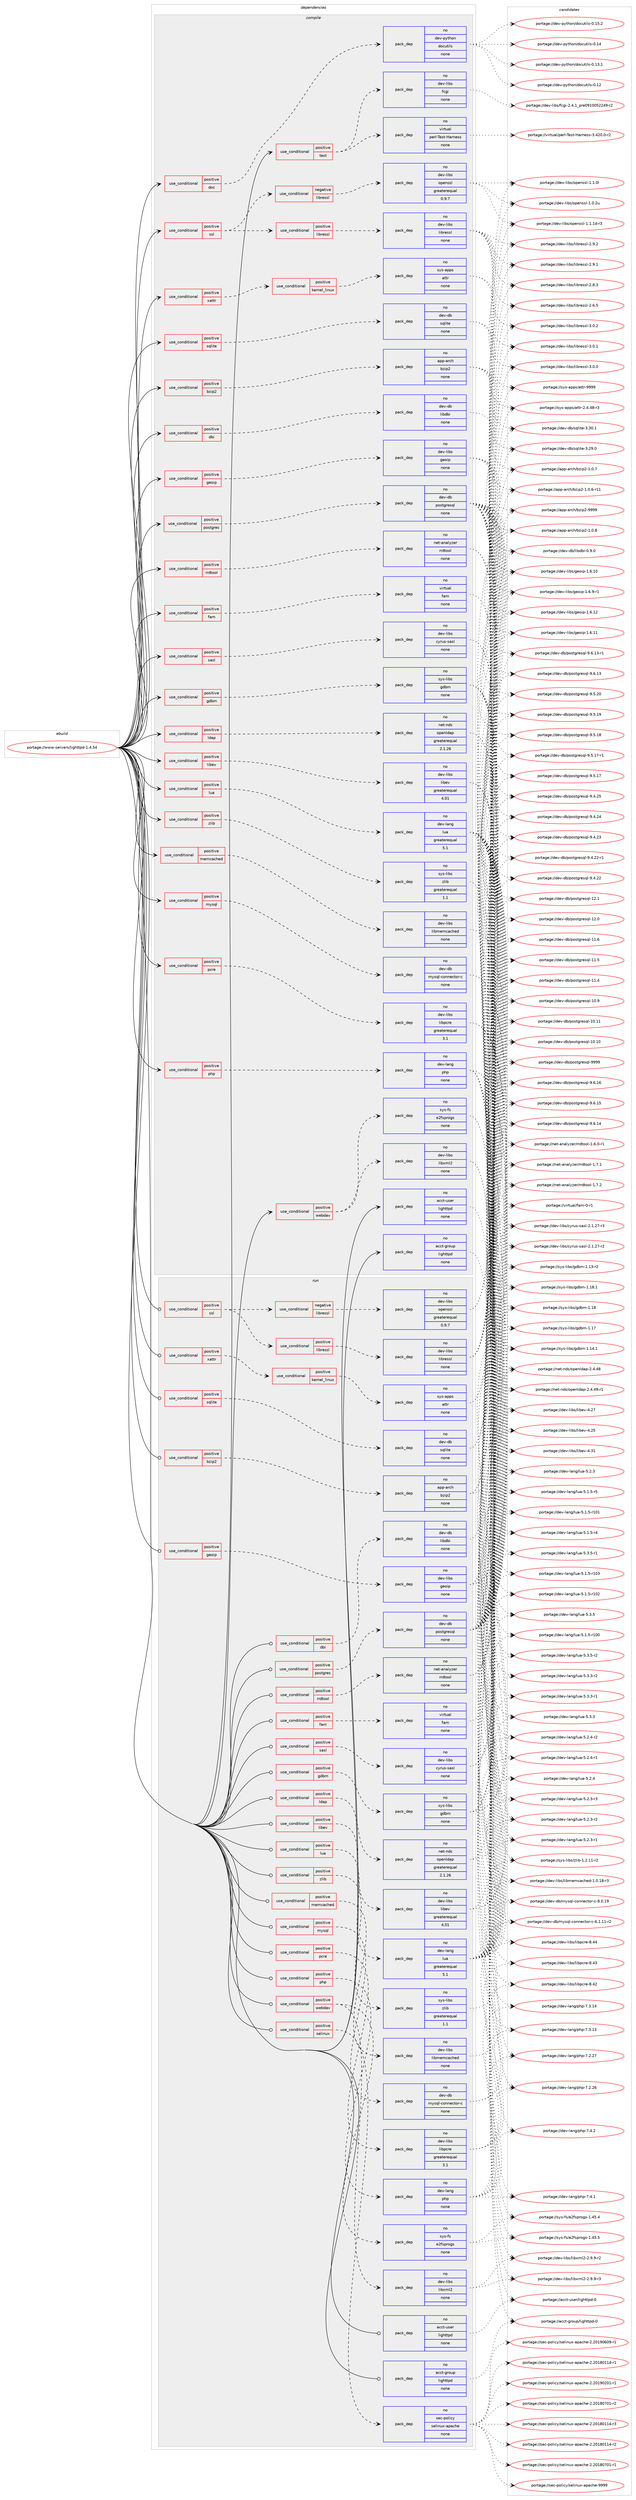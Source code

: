 digraph prolog {

# *************
# Graph options
# *************

newrank=true;
concentrate=true;
compound=true;
graph [rankdir=LR,fontname=Helvetica,fontsize=10,ranksep=1.5];#, ranksep=2.5, nodesep=0.2];
edge  [arrowhead=vee];
node  [fontname=Helvetica,fontsize=10];

# **********
# The ebuild
# **********

subgraph cluster_leftcol {
color=gray;
rank=same;
label=<<i>ebuild</i>>;
id [label="portage://www-servers/lighttpd-1.4.54", color=red, width=4, href="../www-servers/lighttpd-1.4.54.svg"];
}

# ****************
# The dependencies
# ****************

subgraph cluster_midcol {
color=gray;
label=<<i>dependencies</i>>;
subgraph cluster_compile {
fillcolor="#eeeeee";
style=filled;
label=<<i>compile</i>>;
subgraph cond4262 {
dependency26456 [label=<<TABLE BORDER="0" CELLBORDER="1" CELLSPACING="0" CELLPADDING="4"><TR><TD ROWSPAN="3" CELLPADDING="10">use_conditional</TD></TR><TR><TD>positive</TD></TR><TR><TD>bzip2</TD></TR></TABLE>>, shape=none, color=red];
subgraph pack21702 {
dependency26457 [label=<<TABLE BORDER="0" CELLBORDER="1" CELLSPACING="0" CELLPADDING="4" WIDTH="220"><TR><TD ROWSPAN="6" CELLPADDING="30">pack_dep</TD></TR><TR><TD WIDTH="110">no</TD></TR><TR><TD>app-arch</TD></TR><TR><TD>bzip2</TD></TR><TR><TD>none</TD></TR><TR><TD></TD></TR></TABLE>>, shape=none, color=blue];
}
dependency26456:e -> dependency26457:w [weight=20,style="dashed",arrowhead="vee"];
}
id:e -> dependency26456:w [weight=20,style="solid",arrowhead="vee"];
subgraph cond4263 {
dependency26458 [label=<<TABLE BORDER="0" CELLBORDER="1" CELLSPACING="0" CELLPADDING="4"><TR><TD ROWSPAN="3" CELLPADDING="10">use_conditional</TD></TR><TR><TD>positive</TD></TR><TR><TD>dbi</TD></TR></TABLE>>, shape=none, color=red];
subgraph pack21703 {
dependency26459 [label=<<TABLE BORDER="0" CELLBORDER="1" CELLSPACING="0" CELLPADDING="4" WIDTH="220"><TR><TD ROWSPAN="6" CELLPADDING="30">pack_dep</TD></TR><TR><TD WIDTH="110">no</TD></TR><TR><TD>dev-db</TD></TR><TR><TD>libdbi</TD></TR><TR><TD>none</TD></TR><TR><TD></TD></TR></TABLE>>, shape=none, color=blue];
}
dependency26458:e -> dependency26459:w [weight=20,style="dashed",arrowhead="vee"];
}
id:e -> dependency26458:w [weight=20,style="solid",arrowhead="vee"];
subgraph cond4264 {
dependency26460 [label=<<TABLE BORDER="0" CELLBORDER="1" CELLSPACING="0" CELLPADDING="4"><TR><TD ROWSPAN="3" CELLPADDING="10">use_conditional</TD></TR><TR><TD>positive</TD></TR><TR><TD>doc</TD></TR></TABLE>>, shape=none, color=red];
subgraph pack21704 {
dependency26461 [label=<<TABLE BORDER="0" CELLBORDER="1" CELLSPACING="0" CELLPADDING="4" WIDTH="220"><TR><TD ROWSPAN="6" CELLPADDING="30">pack_dep</TD></TR><TR><TD WIDTH="110">no</TD></TR><TR><TD>dev-python</TD></TR><TR><TD>docutils</TD></TR><TR><TD>none</TD></TR><TR><TD></TD></TR></TABLE>>, shape=none, color=blue];
}
dependency26460:e -> dependency26461:w [weight=20,style="dashed",arrowhead="vee"];
}
id:e -> dependency26460:w [weight=20,style="solid",arrowhead="vee"];
subgraph cond4265 {
dependency26462 [label=<<TABLE BORDER="0" CELLBORDER="1" CELLSPACING="0" CELLPADDING="4"><TR><TD ROWSPAN="3" CELLPADDING="10">use_conditional</TD></TR><TR><TD>positive</TD></TR><TR><TD>fam</TD></TR></TABLE>>, shape=none, color=red];
subgraph pack21705 {
dependency26463 [label=<<TABLE BORDER="0" CELLBORDER="1" CELLSPACING="0" CELLPADDING="4" WIDTH="220"><TR><TD ROWSPAN="6" CELLPADDING="30">pack_dep</TD></TR><TR><TD WIDTH="110">no</TD></TR><TR><TD>virtual</TD></TR><TR><TD>fam</TD></TR><TR><TD>none</TD></TR><TR><TD></TD></TR></TABLE>>, shape=none, color=blue];
}
dependency26462:e -> dependency26463:w [weight=20,style="dashed",arrowhead="vee"];
}
id:e -> dependency26462:w [weight=20,style="solid",arrowhead="vee"];
subgraph cond4266 {
dependency26464 [label=<<TABLE BORDER="0" CELLBORDER="1" CELLSPACING="0" CELLPADDING="4"><TR><TD ROWSPAN="3" CELLPADDING="10">use_conditional</TD></TR><TR><TD>positive</TD></TR><TR><TD>gdbm</TD></TR></TABLE>>, shape=none, color=red];
subgraph pack21706 {
dependency26465 [label=<<TABLE BORDER="0" CELLBORDER="1" CELLSPACING="0" CELLPADDING="4" WIDTH="220"><TR><TD ROWSPAN="6" CELLPADDING="30">pack_dep</TD></TR><TR><TD WIDTH="110">no</TD></TR><TR><TD>sys-libs</TD></TR><TR><TD>gdbm</TD></TR><TR><TD>none</TD></TR><TR><TD></TD></TR></TABLE>>, shape=none, color=blue];
}
dependency26464:e -> dependency26465:w [weight=20,style="dashed",arrowhead="vee"];
}
id:e -> dependency26464:w [weight=20,style="solid",arrowhead="vee"];
subgraph cond4267 {
dependency26466 [label=<<TABLE BORDER="0" CELLBORDER="1" CELLSPACING="0" CELLPADDING="4"><TR><TD ROWSPAN="3" CELLPADDING="10">use_conditional</TD></TR><TR><TD>positive</TD></TR><TR><TD>geoip</TD></TR></TABLE>>, shape=none, color=red];
subgraph pack21707 {
dependency26467 [label=<<TABLE BORDER="0" CELLBORDER="1" CELLSPACING="0" CELLPADDING="4" WIDTH="220"><TR><TD ROWSPAN="6" CELLPADDING="30">pack_dep</TD></TR><TR><TD WIDTH="110">no</TD></TR><TR><TD>dev-libs</TD></TR><TR><TD>geoip</TD></TR><TR><TD>none</TD></TR><TR><TD></TD></TR></TABLE>>, shape=none, color=blue];
}
dependency26466:e -> dependency26467:w [weight=20,style="dashed",arrowhead="vee"];
}
id:e -> dependency26466:w [weight=20,style="solid",arrowhead="vee"];
subgraph cond4268 {
dependency26468 [label=<<TABLE BORDER="0" CELLBORDER="1" CELLSPACING="0" CELLPADDING="4"><TR><TD ROWSPAN="3" CELLPADDING="10">use_conditional</TD></TR><TR><TD>positive</TD></TR><TR><TD>ldap</TD></TR></TABLE>>, shape=none, color=red];
subgraph pack21708 {
dependency26469 [label=<<TABLE BORDER="0" CELLBORDER="1" CELLSPACING="0" CELLPADDING="4" WIDTH="220"><TR><TD ROWSPAN="6" CELLPADDING="30">pack_dep</TD></TR><TR><TD WIDTH="110">no</TD></TR><TR><TD>net-nds</TD></TR><TR><TD>openldap</TD></TR><TR><TD>greaterequal</TD></TR><TR><TD>2.1.26</TD></TR></TABLE>>, shape=none, color=blue];
}
dependency26468:e -> dependency26469:w [weight=20,style="dashed",arrowhead="vee"];
}
id:e -> dependency26468:w [weight=20,style="solid",arrowhead="vee"];
subgraph cond4269 {
dependency26470 [label=<<TABLE BORDER="0" CELLBORDER="1" CELLSPACING="0" CELLPADDING="4"><TR><TD ROWSPAN="3" CELLPADDING="10">use_conditional</TD></TR><TR><TD>positive</TD></TR><TR><TD>libev</TD></TR></TABLE>>, shape=none, color=red];
subgraph pack21709 {
dependency26471 [label=<<TABLE BORDER="0" CELLBORDER="1" CELLSPACING="0" CELLPADDING="4" WIDTH="220"><TR><TD ROWSPAN="6" CELLPADDING="30">pack_dep</TD></TR><TR><TD WIDTH="110">no</TD></TR><TR><TD>dev-libs</TD></TR><TR><TD>libev</TD></TR><TR><TD>greaterequal</TD></TR><TR><TD>4.01</TD></TR></TABLE>>, shape=none, color=blue];
}
dependency26470:e -> dependency26471:w [weight=20,style="dashed",arrowhead="vee"];
}
id:e -> dependency26470:w [weight=20,style="solid",arrowhead="vee"];
subgraph cond4270 {
dependency26472 [label=<<TABLE BORDER="0" CELLBORDER="1" CELLSPACING="0" CELLPADDING="4"><TR><TD ROWSPAN="3" CELLPADDING="10">use_conditional</TD></TR><TR><TD>positive</TD></TR><TR><TD>lua</TD></TR></TABLE>>, shape=none, color=red];
subgraph pack21710 {
dependency26473 [label=<<TABLE BORDER="0" CELLBORDER="1" CELLSPACING="0" CELLPADDING="4" WIDTH="220"><TR><TD ROWSPAN="6" CELLPADDING="30">pack_dep</TD></TR><TR><TD WIDTH="110">no</TD></TR><TR><TD>dev-lang</TD></TR><TR><TD>lua</TD></TR><TR><TD>greaterequal</TD></TR><TR><TD>5.1</TD></TR></TABLE>>, shape=none, color=blue];
}
dependency26472:e -> dependency26473:w [weight=20,style="dashed",arrowhead="vee"];
}
id:e -> dependency26472:w [weight=20,style="solid",arrowhead="vee"];
subgraph cond4271 {
dependency26474 [label=<<TABLE BORDER="0" CELLBORDER="1" CELLSPACING="0" CELLPADDING="4"><TR><TD ROWSPAN="3" CELLPADDING="10">use_conditional</TD></TR><TR><TD>positive</TD></TR><TR><TD>memcached</TD></TR></TABLE>>, shape=none, color=red];
subgraph pack21711 {
dependency26475 [label=<<TABLE BORDER="0" CELLBORDER="1" CELLSPACING="0" CELLPADDING="4" WIDTH="220"><TR><TD ROWSPAN="6" CELLPADDING="30">pack_dep</TD></TR><TR><TD WIDTH="110">no</TD></TR><TR><TD>dev-libs</TD></TR><TR><TD>libmemcached</TD></TR><TR><TD>none</TD></TR><TR><TD></TD></TR></TABLE>>, shape=none, color=blue];
}
dependency26474:e -> dependency26475:w [weight=20,style="dashed",arrowhead="vee"];
}
id:e -> dependency26474:w [weight=20,style="solid",arrowhead="vee"];
subgraph cond4272 {
dependency26476 [label=<<TABLE BORDER="0" CELLBORDER="1" CELLSPACING="0" CELLPADDING="4"><TR><TD ROWSPAN="3" CELLPADDING="10">use_conditional</TD></TR><TR><TD>positive</TD></TR><TR><TD>mysql</TD></TR></TABLE>>, shape=none, color=red];
subgraph pack21712 {
dependency26477 [label=<<TABLE BORDER="0" CELLBORDER="1" CELLSPACING="0" CELLPADDING="4" WIDTH="220"><TR><TD ROWSPAN="6" CELLPADDING="30">pack_dep</TD></TR><TR><TD WIDTH="110">no</TD></TR><TR><TD>dev-db</TD></TR><TR><TD>mysql-connector-c</TD></TR><TR><TD>none</TD></TR><TR><TD></TD></TR></TABLE>>, shape=none, color=blue];
}
dependency26476:e -> dependency26477:w [weight=20,style="dashed",arrowhead="vee"];
}
id:e -> dependency26476:w [weight=20,style="solid",arrowhead="vee"];
subgraph cond4273 {
dependency26478 [label=<<TABLE BORDER="0" CELLBORDER="1" CELLSPACING="0" CELLPADDING="4"><TR><TD ROWSPAN="3" CELLPADDING="10">use_conditional</TD></TR><TR><TD>positive</TD></TR><TR><TD>pcre</TD></TR></TABLE>>, shape=none, color=red];
subgraph pack21713 {
dependency26479 [label=<<TABLE BORDER="0" CELLBORDER="1" CELLSPACING="0" CELLPADDING="4" WIDTH="220"><TR><TD ROWSPAN="6" CELLPADDING="30">pack_dep</TD></TR><TR><TD WIDTH="110">no</TD></TR><TR><TD>dev-libs</TD></TR><TR><TD>libpcre</TD></TR><TR><TD>greaterequal</TD></TR><TR><TD>3.1</TD></TR></TABLE>>, shape=none, color=blue];
}
dependency26478:e -> dependency26479:w [weight=20,style="dashed",arrowhead="vee"];
}
id:e -> dependency26478:w [weight=20,style="solid",arrowhead="vee"];
subgraph cond4274 {
dependency26480 [label=<<TABLE BORDER="0" CELLBORDER="1" CELLSPACING="0" CELLPADDING="4"><TR><TD ROWSPAN="3" CELLPADDING="10">use_conditional</TD></TR><TR><TD>positive</TD></TR><TR><TD>php</TD></TR></TABLE>>, shape=none, color=red];
subgraph pack21714 {
dependency26481 [label=<<TABLE BORDER="0" CELLBORDER="1" CELLSPACING="0" CELLPADDING="4" WIDTH="220"><TR><TD ROWSPAN="6" CELLPADDING="30">pack_dep</TD></TR><TR><TD WIDTH="110">no</TD></TR><TR><TD>dev-lang</TD></TR><TR><TD>php</TD></TR><TR><TD>none</TD></TR><TR><TD></TD></TR></TABLE>>, shape=none, color=blue];
}
dependency26480:e -> dependency26481:w [weight=20,style="dashed",arrowhead="vee"];
}
id:e -> dependency26480:w [weight=20,style="solid",arrowhead="vee"];
subgraph cond4275 {
dependency26482 [label=<<TABLE BORDER="0" CELLBORDER="1" CELLSPACING="0" CELLPADDING="4"><TR><TD ROWSPAN="3" CELLPADDING="10">use_conditional</TD></TR><TR><TD>positive</TD></TR><TR><TD>postgres</TD></TR></TABLE>>, shape=none, color=red];
subgraph pack21715 {
dependency26483 [label=<<TABLE BORDER="0" CELLBORDER="1" CELLSPACING="0" CELLPADDING="4" WIDTH="220"><TR><TD ROWSPAN="6" CELLPADDING="30">pack_dep</TD></TR><TR><TD WIDTH="110">no</TD></TR><TR><TD>dev-db</TD></TR><TR><TD>postgresql</TD></TR><TR><TD>none</TD></TR><TR><TD></TD></TR></TABLE>>, shape=none, color=blue];
}
dependency26482:e -> dependency26483:w [weight=20,style="dashed",arrowhead="vee"];
}
id:e -> dependency26482:w [weight=20,style="solid",arrowhead="vee"];
subgraph cond4276 {
dependency26484 [label=<<TABLE BORDER="0" CELLBORDER="1" CELLSPACING="0" CELLPADDING="4"><TR><TD ROWSPAN="3" CELLPADDING="10">use_conditional</TD></TR><TR><TD>positive</TD></TR><TR><TD>rrdtool</TD></TR></TABLE>>, shape=none, color=red];
subgraph pack21716 {
dependency26485 [label=<<TABLE BORDER="0" CELLBORDER="1" CELLSPACING="0" CELLPADDING="4" WIDTH="220"><TR><TD ROWSPAN="6" CELLPADDING="30">pack_dep</TD></TR><TR><TD WIDTH="110">no</TD></TR><TR><TD>net-analyzer</TD></TR><TR><TD>rrdtool</TD></TR><TR><TD>none</TD></TR><TR><TD></TD></TR></TABLE>>, shape=none, color=blue];
}
dependency26484:e -> dependency26485:w [weight=20,style="dashed",arrowhead="vee"];
}
id:e -> dependency26484:w [weight=20,style="solid",arrowhead="vee"];
subgraph cond4277 {
dependency26486 [label=<<TABLE BORDER="0" CELLBORDER="1" CELLSPACING="0" CELLPADDING="4"><TR><TD ROWSPAN="3" CELLPADDING="10">use_conditional</TD></TR><TR><TD>positive</TD></TR><TR><TD>sasl</TD></TR></TABLE>>, shape=none, color=red];
subgraph pack21717 {
dependency26487 [label=<<TABLE BORDER="0" CELLBORDER="1" CELLSPACING="0" CELLPADDING="4" WIDTH="220"><TR><TD ROWSPAN="6" CELLPADDING="30">pack_dep</TD></TR><TR><TD WIDTH="110">no</TD></TR><TR><TD>dev-libs</TD></TR><TR><TD>cyrus-sasl</TD></TR><TR><TD>none</TD></TR><TR><TD></TD></TR></TABLE>>, shape=none, color=blue];
}
dependency26486:e -> dependency26487:w [weight=20,style="dashed",arrowhead="vee"];
}
id:e -> dependency26486:w [weight=20,style="solid",arrowhead="vee"];
subgraph cond4278 {
dependency26488 [label=<<TABLE BORDER="0" CELLBORDER="1" CELLSPACING="0" CELLPADDING="4"><TR><TD ROWSPAN="3" CELLPADDING="10">use_conditional</TD></TR><TR><TD>positive</TD></TR><TR><TD>sqlite</TD></TR></TABLE>>, shape=none, color=red];
subgraph pack21718 {
dependency26489 [label=<<TABLE BORDER="0" CELLBORDER="1" CELLSPACING="0" CELLPADDING="4" WIDTH="220"><TR><TD ROWSPAN="6" CELLPADDING="30">pack_dep</TD></TR><TR><TD WIDTH="110">no</TD></TR><TR><TD>dev-db</TD></TR><TR><TD>sqlite</TD></TR><TR><TD>none</TD></TR><TR><TD></TD></TR></TABLE>>, shape=none, color=blue];
}
dependency26488:e -> dependency26489:w [weight=20,style="dashed",arrowhead="vee"];
}
id:e -> dependency26488:w [weight=20,style="solid",arrowhead="vee"];
subgraph cond4279 {
dependency26490 [label=<<TABLE BORDER="0" CELLBORDER="1" CELLSPACING="0" CELLPADDING="4"><TR><TD ROWSPAN="3" CELLPADDING="10">use_conditional</TD></TR><TR><TD>positive</TD></TR><TR><TD>ssl</TD></TR></TABLE>>, shape=none, color=red];
subgraph cond4280 {
dependency26491 [label=<<TABLE BORDER="0" CELLBORDER="1" CELLSPACING="0" CELLPADDING="4"><TR><TD ROWSPAN="3" CELLPADDING="10">use_conditional</TD></TR><TR><TD>negative</TD></TR><TR><TD>libressl</TD></TR></TABLE>>, shape=none, color=red];
subgraph pack21719 {
dependency26492 [label=<<TABLE BORDER="0" CELLBORDER="1" CELLSPACING="0" CELLPADDING="4" WIDTH="220"><TR><TD ROWSPAN="6" CELLPADDING="30">pack_dep</TD></TR><TR><TD WIDTH="110">no</TD></TR><TR><TD>dev-libs</TD></TR><TR><TD>openssl</TD></TR><TR><TD>greaterequal</TD></TR><TR><TD>0.9.7</TD></TR></TABLE>>, shape=none, color=blue];
}
dependency26491:e -> dependency26492:w [weight=20,style="dashed",arrowhead="vee"];
}
dependency26490:e -> dependency26491:w [weight=20,style="dashed",arrowhead="vee"];
subgraph cond4281 {
dependency26493 [label=<<TABLE BORDER="0" CELLBORDER="1" CELLSPACING="0" CELLPADDING="4"><TR><TD ROWSPAN="3" CELLPADDING="10">use_conditional</TD></TR><TR><TD>positive</TD></TR><TR><TD>libressl</TD></TR></TABLE>>, shape=none, color=red];
subgraph pack21720 {
dependency26494 [label=<<TABLE BORDER="0" CELLBORDER="1" CELLSPACING="0" CELLPADDING="4" WIDTH="220"><TR><TD ROWSPAN="6" CELLPADDING="30">pack_dep</TD></TR><TR><TD WIDTH="110">no</TD></TR><TR><TD>dev-libs</TD></TR><TR><TD>libressl</TD></TR><TR><TD>none</TD></TR><TR><TD></TD></TR></TABLE>>, shape=none, color=blue];
}
dependency26493:e -> dependency26494:w [weight=20,style="dashed",arrowhead="vee"];
}
dependency26490:e -> dependency26493:w [weight=20,style="dashed",arrowhead="vee"];
}
id:e -> dependency26490:w [weight=20,style="solid",arrowhead="vee"];
subgraph cond4282 {
dependency26495 [label=<<TABLE BORDER="0" CELLBORDER="1" CELLSPACING="0" CELLPADDING="4"><TR><TD ROWSPAN="3" CELLPADDING="10">use_conditional</TD></TR><TR><TD>positive</TD></TR><TR><TD>test</TD></TR></TABLE>>, shape=none, color=red];
subgraph pack21721 {
dependency26496 [label=<<TABLE BORDER="0" CELLBORDER="1" CELLSPACING="0" CELLPADDING="4" WIDTH="220"><TR><TD ROWSPAN="6" CELLPADDING="30">pack_dep</TD></TR><TR><TD WIDTH="110">no</TD></TR><TR><TD>virtual</TD></TR><TR><TD>perl-Test-Harness</TD></TR><TR><TD>none</TD></TR><TR><TD></TD></TR></TABLE>>, shape=none, color=blue];
}
dependency26495:e -> dependency26496:w [weight=20,style="dashed",arrowhead="vee"];
subgraph pack21722 {
dependency26497 [label=<<TABLE BORDER="0" CELLBORDER="1" CELLSPACING="0" CELLPADDING="4" WIDTH="220"><TR><TD ROWSPAN="6" CELLPADDING="30">pack_dep</TD></TR><TR><TD WIDTH="110">no</TD></TR><TR><TD>dev-libs</TD></TR><TR><TD>fcgi</TD></TR><TR><TD>none</TD></TR><TR><TD></TD></TR></TABLE>>, shape=none, color=blue];
}
dependency26495:e -> dependency26497:w [weight=20,style="dashed",arrowhead="vee"];
}
id:e -> dependency26495:w [weight=20,style="solid",arrowhead="vee"];
subgraph cond4283 {
dependency26498 [label=<<TABLE BORDER="0" CELLBORDER="1" CELLSPACING="0" CELLPADDING="4"><TR><TD ROWSPAN="3" CELLPADDING="10">use_conditional</TD></TR><TR><TD>positive</TD></TR><TR><TD>webdav</TD></TR></TABLE>>, shape=none, color=red];
subgraph pack21723 {
dependency26499 [label=<<TABLE BORDER="0" CELLBORDER="1" CELLSPACING="0" CELLPADDING="4" WIDTH="220"><TR><TD ROWSPAN="6" CELLPADDING="30">pack_dep</TD></TR><TR><TD WIDTH="110">no</TD></TR><TR><TD>dev-libs</TD></TR><TR><TD>libxml2</TD></TR><TR><TD>none</TD></TR><TR><TD></TD></TR></TABLE>>, shape=none, color=blue];
}
dependency26498:e -> dependency26499:w [weight=20,style="dashed",arrowhead="vee"];
subgraph pack21724 {
dependency26500 [label=<<TABLE BORDER="0" CELLBORDER="1" CELLSPACING="0" CELLPADDING="4" WIDTH="220"><TR><TD ROWSPAN="6" CELLPADDING="30">pack_dep</TD></TR><TR><TD WIDTH="110">no</TD></TR><TR><TD>sys-fs</TD></TR><TR><TD>e2fsprogs</TD></TR><TR><TD>none</TD></TR><TR><TD></TD></TR></TABLE>>, shape=none, color=blue];
}
dependency26498:e -> dependency26500:w [weight=20,style="dashed",arrowhead="vee"];
}
id:e -> dependency26498:w [weight=20,style="solid",arrowhead="vee"];
subgraph cond4284 {
dependency26501 [label=<<TABLE BORDER="0" CELLBORDER="1" CELLSPACING="0" CELLPADDING="4"><TR><TD ROWSPAN="3" CELLPADDING="10">use_conditional</TD></TR><TR><TD>positive</TD></TR><TR><TD>xattr</TD></TR></TABLE>>, shape=none, color=red];
subgraph cond4285 {
dependency26502 [label=<<TABLE BORDER="0" CELLBORDER="1" CELLSPACING="0" CELLPADDING="4"><TR><TD ROWSPAN="3" CELLPADDING="10">use_conditional</TD></TR><TR><TD>positive</TD></TR><TR><TD>kernel_linux</TD></TR></TABLE>>, shape=none, color=red];
subgraph pack21725 {
dependency26503 [label=<<TABLE BORDER="0" CELLBORDER="1" CELLSPACING="0" CELLPADDING="4" WIDTH="220"><TR><TD ROWSPAN="6" CELLPADDING="30">pack_dep</TD></TR><TR><TD WIDTH="110">no</TD></TR><TR><TD>sys-apps</TD></TR><TR><TD>attr</TD></TR><TR><TD>none</TD></TR><TR><TD></TD></TR></TABLE>>, shape=none, color=blue];
}
dependency26502:e -> dependency26503:w [weight=20,style="dashed",arrowhead="vee"];
}
dependency26501:e -> dependency26502:w [weight=20,style="dashed",arrowhead="vee"];
}
id:e -> dependency26501:w [weight=20,style="solid",arrowhead="vee"];
subgraph cond4286 {
dependency26504 [label=<<TABLE BORDER="0" CELLBORDER="1" CELLSPACING="0" CELLPADDING="4"><TR><TD ROWSPAN="3" CELLPADDING="10">use_conditional</TD></TR><TR><TD>positive</TD></TR><TR><TD>zlib</TD></TR></TABLE>>, shape=none, color=red];
subgraph pack21726 {
dependency26505 [label=<<TABLE BORDER="0" CELLBORDER="1" CELLSPACING="0" CELLPADDING="4" WIDTH="220"><TR><TD ROWSPAN="6" CELLPADDING="30">pack_dep</TD></TR><TR><TD WIDTH="110">no</TD></TR><TR><TD>sys-libs</TD></TR><TR><TD>zlib</TD></TR><TR><TD>greaterequal</TD></TR><TR><TD>1.1</TD></TR></TABLE>>, shape=none, color=blue];
}
dependency26504:e -> dependency26505:w [weight=20,style="dashed",arrowhead="vee"];
}
id:e -> dependency26504:w [weight=20,style="solid",arrowhead="vee"];
subgraph pack21727 {
dependency26506 [label=<<TABLE BORDER="0" CELLBORDER="1" CELLSPACING="0" CELLPADDING="4" WIDTH="220"><TR><TD ROWSPAN="6" CELLPADDING="30">pack_dep</TD></TR><TR><TD WIDTH="110">no</TD></TR><TR><TD>acct-group</TD></TR><TR><TD>lighttpd</TD></TR><TR><TD>none</TD></TR><TR><TD></TD></TR></TABLE>>, shape=none, color=blue];
}
id:e -> dependency26506:w [weight=20,style="solid",arrowhead="vee"];
subgraph pack21728 {
dependency26507 [label=<<TABLE BORDER="0" CELLBORDER="1" CELLSPACING="0" CELLPADDING="4" WIDTH="220"><TR><TD ROWSPAN="6" CELLPADDING="30">pack_dep</TD></TR><TR><TD WIDTH="110">no</TD></TR><TR><TD>acct-user</TD></TR><TR><TD>lighttpd</TD></TR><TR><TD>none</TD></TR><TR><TD></TD></TR></TABLE>>, shape=none, color=blue];
}
id:e -> dependency26507:w [weight=20,style="solid",arrowhead="vee"];
}
subgraph cluster_compileandrun {
fillcolor="#eeeeee";
style=filled;
label=<<i>compile and run</i>>;
}
subgraph cluster_run {
fillcolor="#eeeeee";
style=filled;
label=<<i>run</i>>;
subgraph cond4287 {
dependency26508 [label=<<TABLE BORDER="0" CELLBORDER="1" CELLSPACING="0" CELLPADDING="4"><TR><TD ROWSPAN="3" CELLPADDING="10">use_conditional</TD></TR><TR><TD>positive</TD></TR><TR><TD>bzip2</TD></TR></TABLE>>, shape=none, color=red];
subgraph pack21729 {
dependency26509 [label=<<TABLE BORDER="0" CELLBORDER="1" CELLSPACING="0" CELLPADDING="4" WIDTH="220"><TR><TD ROWSPAN="6" CELLPADDING="30">pack_dep</TD></TR><TR><TD WIDTH="110">no</TD></TR><TR><TD>app-arch</TD></TR><TR><TD>bzip2</TD></TR><TR><TD>none</TD></TR><TR><TD></TD></TR></TABLE>>, shape=none, color=blue];
}
dependency26508:e -> dependency26509:w [weight=20,style="dashed",arrowhead="vee"];
}
id:e -> dependency26508:w [weight=20,style="solid",arrowhead="odot"];
subgraph cond4288 {
dependency26510 [label=<<TABLE BORDER="0" CELLBORDER="1" CELLSPACING="0" CELLPADDING="4"><TR><TD ROWSPAN="3" CELLPADDING="10">use_conditional</TD></TR><TR><TD>positive</TD></TR><TR><TD>dbi</TD></TR></TABLE>>, shape=none, color=red];
subgraph pack21730 {
dependency26511 [label=<<TABLE BORDER="0" CELLBORDER="1" CELLSPACING="0" CELLPADDING="4" WIDTH="220"><TR><TD ROWSPAN="6" CELLPADDING="30">pack_dep</TD></TR><TR><TD WIDTH="110">no</TD></TR><TR><TD>dev-db</TD></TR><TR><TD>libdbi</TD></TR><TR><TD>none</TD></TR><TR><TD></TD></TR></TABLE>>, shape=none, color=blue];
}
dependency26510:e -> dependency26511:w [weight=20,style="dashed",arrowhead="vee"];
}
id:e -> dependency26510:w [weight=20,style="solid",arrowhead="odot"];
subgraph cond4289 {
dependency26512 [label=<<TABLE BORDER="0" CELLBORDER="1" CELLSPACING="0" CELLPADDING="4"><TR><TD ROWSPAN="3" CELLPADDING="10">use_conditional</TD></TR><TR><TD>positive</TD></TR><TR><TD>fam</TD></TR></TABLE>>, shape=none, color=red];
subgraph pack21731 {
dependency26513 [label=<<TABLE BORDER="0" CELLBORDER="1" CELLSPACING="0" CELLPADDING="4" WIDTH="220"><TR><TD ROWSPAN="6" CELLPADDING="30">pack_dep</TD></TR><TR><TD WIDTH="110">no</TD></TR><TR><TD>virtual</TD></TR><TR><TD>fam</TD></TR><TR><TD>none</TD></TR><TR><TD></TD></TR></TABLE>>, shape=none, color=blue];
}
dependency26512:e -> dependency26513:w [weight=20,style="dashed",arrowhead="vee"];
}
id:e -> dependency26512:w [weight=20,style="solid",arrowhead="odot"];
subgraph cond4290 {
dependency26514 [label=<<TABLE BORDER="0" CELLBORDER="1" CELLSPACING="0" CELLPADDING="4"><TR><TD ROWSPAN="3" CELLPADDING="10">use_conditional</TD></TR><TR><TD>positive</TD></TR><TR><TD>gdbm</TD></TR></TABLE>>, shape=none, color=red];
subgraph pack21732 {
dependency26515 [label=<<TABLE BORDER="0" CELLBORDER="1" CELLSPACING="0" CELLPADDING="4" WIDTH="220"><TR><TD ROWSPAN="6" CELLPADDING="30">pack_dep</TD></TR><TR><TD WIDTH="110">no</TD></TR><TR><TD>sys-libs</TD></TR><TR><TD>gdbm</TD></TR><TR><TD>none</TD></TR><TR><TD></TD></TR></TABLE>>, shape=none, color=blue];
}
dependency26514:e -> dependency26515:w [weight=20,style="dashed",arrowhead="vee"];
}
id:e -> dependency26514:w [weight=20,style="solid",arrowhead="odot"];
subgraph cond4291 {
dependency26516 [label=<<TABLE BORDER="0" CELLBORDER="1" CELLSPACING="0" CELLPADDING="4"><TR><TD ROWSPAN="3" CELLPADDING="10">use_conditional</TD></TR><TR><TD>positive</TD></TR><TR><TD>geoip</TD></TR></TABLE>>, shape=none, color=red];
subgraph pack21733 {
dependency26517 [label=<<TABLE BORDER="0" CELLBORDER="1" CELLSPACING="0" CELLPADDING="4" WIDTH="220"><TR><TD ROWSPAN="6" CELLPADDING="30">pack_dep</TD></TR><TR><TD WIDTH="110">no</TD></TR><TR><TD>dev-libs</TD></TR><TR><TD>geoip</TD></TR><TR><TD>none</TD></TR><TR><TD></TD></TR></TABLE>>, shape=none, color=blue];
}
dependency26516:e -> dependency26517:w [weight=20,style="dashed",arrowhead="vee"];
}
id:e -> dependency26516:w [weight=20,style="solid",arrowhead="odot"];
subgraph cond4292 {
dependency26518 [label=<<TABLE BORDER="0" CELLBORDER="1" CELLSPACING="0" CELLPADDING="4"><TR><TD ROWSPAN="3" CELLPADDING="10">use_conditional</TD></TR><TR><TD>positive</TD></TR><TR><TD>ldap</TD></TR></TABLE>>, shape=none, color=red];
subgraph pack21734 {
dependency26519 [label=<<TABLE BORDER="0" CELLBORDER="1" CELLSPACING="0" CELLPADDING="4" WIDTH="220"><TR><TD ROWSPAN="6" CELLPADDING="30">pack_dep</TD></TR><TR><TD WIDTH="110">no</TD></TR><TR><TD>net-nds</TD></TR><TR><TD>openldap</TD></TR><TR><TD>greaterequal</TD></TR><TR><TD>2.1.26</TD></TR></TABLE>>, shape=none, color=blue];
}
dependency26518:e -> dependency26519:w [weight=20,style="dashed",arrowhead="vee"];
}
id:e -> dependency26518:w [weight=20,style="solid",arrowhead="odot"];
subgraph cond4293 {
dependency26520 [label=<<TABLE BORDER="0" CELLBORDER="1" CELLSPACING="0" CELLPADDING="4"><TR><TD ROWSPAN="3" CELLPADDING="10">use_conditional</TD></TR><TR><TD>positive</TD></TR><TR><TD>libev</TD></TR></TABLE>>, shape=none, color=red];
subgraph pack21735 {
dependency26521 [label=<<TABLE BORDER="0" CELLBORDER="1" CELLSPACING="0" CELLPADDING="4" WIDTH="220"><TR><TD ROWSPAN="6" CELLPADDING="30">pack_dep</TD></TR><TR><TD WIDTH="110">no</TD></TR><TR><TD>dev-libs</TD></TR><TR><TD>libev</TD></TR><TR><TD>greaterequal</TD></TR><TR><TD>4.01</TD></TR></TABLE>>, shape=none, color=blue];
}
dependency26520:e -> dependency26521:w [weight=20,style="dashed",arrowhead="vee"];
}
id:e -> dependency26520:w [weight=20,style="solid",arrowhead="odot"];
subgraph cond4294 {
dependency26522 [label=<<TABLE BORDER="0" CELLBORDER="1" CELLSPACING="0" CELLPADDING="4"><TR><TD ROWSPAN="3" CELLPADDING="10">use_conditional</TD></TR><TR><TD>positive</TD></TR><TR><TD>lua</TD></TR></TABLE>>, shape=none, color=red];
subgraph pack21736 {
dependency26523 [label=<<TABLE BORDER="0" CELLBORDER="1" CELLSPACING="0" CELLPADDING="4" WIDTH="220"><TR><TD ROWSPAN="6" CELLPADDING="30">pack_dep</TD></TR><TR><TD WIDTH="110">no</TD></TR><TR><TD>dev-lang</TD></TR><TR><TD>lua</TD></TR><TR><TD>greaterequal</TD></TR><TR><TD>5.1</TD></TR></TABLE>>, shape=none, color=blue];
}
dependency26522:e -> dependency26523:w [weight=20,style="dashed",arrowhead="vee"];
}
id:e -> dependency26522:w [weight=20,style="solid",arrowhead="odot"];
subgraph cond4295 {
dependency26524 [label=<<TABLE BORDER="0" CELLBORDER="1" CELLSPACING="0" CELLPADDING="4"><TR><TD ROWSPAN="3" CELLPADDING="10">use_conditional</TD></TR><TR><TD>positive</TD></TR><TR><TD>memcached</TD></TR></TABLE>>, shape=none, color=red];
subgraph pack21737 {
dependency26525 [label=<<TABLE BORDER="0" CELLBORDER="1" CELLSPACING="0" CELLPADDING="4" WIDTH="220"><TR><TD ROWSPAN="6" CELLPADDING="30">pack_dep</TD></TR><TR><TD WIDTH="110">no</TD></TR><TR><TD>dev-libs</TD></TR><TR><TD>libmemcached</TD></TR><TR><TD>none</TD></TR><TR><TD></TD></TR></TABLE>>, shape=none, color=blue];
}
dependency26524:e -> dependency26525:w [weight=20,style="dashed",arrowhead="vee"];
}
id:e -> dependency26524:w [weight=20,style="solid",arrowhead="odot"];
subgraph cond4296 {
dependency26526 [label=<<TABLE BORDER="0" CELLBORDER="1" CELLSPACING="0" CELLPADDING="4"><TR><TD ROWSPAN="3" CELLPADDING="10">use_conditional</TD></TR><TR><TD>positive</TD></TR><TR><TD>mysql</TD></TR></TABLE>>, shape=none, color=red];
subgraph pack21738 {
dependency26527 [label=<<TABLE BORDER="0" CELLBORDER="1" CELLSPACING="0" CELLPADDING="4" WIDTH="220"><TR><TD ROWSPAN="6" CELLPADDING="30">pack_dep</TD></TR><TR><TD WIDTH="110">no</TD></TR><TR><TD>dev-db</TD></TR><TR><TD>mysql-connector-c</TD></TR><TR><TD>none</TD></TR><TR><TD></TD></TR></TABLE>>, shape=none, color=blue];
}
dependency26526:e -> dependency26527:w [weight=20,style="dashed",arrowhead="vee"];
}
id:e -> dependency26526:w [weight=20,style="solid",arrowhead="odot"];
subgraph cond4297 {
dependency26528 [label=<<TABLE BORDER="0" CELLBORDER="1" CELLSPACING="0" CELLPADDING="4"><TR><TD ROWSPAN="3" CELLPADDING="10">use_conditional</TD></TR><TR><TD>positive</TD></TR><TR><TD>pcre</TD></TR></TABLE>>, shape=none, color=red];
subgraph pack21739 {
dependency26529 [label=<<TABLE BORDER="0" CELLBORDER="1" CELLSPACING="0" CELLPADDING="4" WIDTH="220"><TR><TD ROWSPAN="6" CELLPADDING="30">pack_dep</TD></TR><TR><TD WIDTH="110">no</TD></TR><TR><TD>dev-libs</TD></TR><TR><TD>libpcre</TD></TR><TR><TD>greaterequal</TD></TR><TR><TD>3.1</TD></TR></TABLE>>, shape=none, color=blue];
}
dependency26528:e -> dependency26529:w [weight=20,style="dashed",arrowhead="vee"];
}
id:e -> dependency26528:w [weight=20,style="solid",arrowhead="odot"];
subgraph cond4298 {
dependency26530 [label=<<TABLE BORDER="0" CELLBORDER="1" CELLSPACING="0" CELLPADDING="4"><TR><TD ROWSPAN="3" CELLPADDING="10">use_conditional</TD></TR><TR><TD>positive</TD></TR><TR><TD>php</TD></TR></TABLE>>, shape=none, color=red];
subgraph pack21740 {
dependency26531 [label=<<TABLE BORDER="0" CELLBORDER="1" CELLSPACING="0" CELLPADDING="4" WIDTH="220"><TR><TD ROWSPAN="6" CELLPADDING="30">pack_dep</TD></TR><TR><TD WIDTH="110">no</TD></TR><TR><TD>dev-lang</TD></TR><TR><TD>php</TD></TR><TR><TD>none</TD></TR><TR><TD></TD></TR></TABLE>>, shape=none, color=blue];
}
dependency26530:e -> dependency26531:w [weight=20,style="dashed",arrowhead="vee"];
}
id:e -> dependency26530:w [weight=20,style="solid",arrowhead="odot"];
subgraph cond4299 {
dependency26532 [label=<<TABLE BORDER="0" CELLBORDER="1" CELLSPACING="0" CELLPADDING="4"><TR><TD ROWSPAN="3" CELLPADDING="10">use_conditional</TD></TR><TR><TD>positive</TD></TR><TR><TD>postgres</TD></TR></TABLE>>, shape=none, color=red];
subgraph pack21741 {
dependency26533 [label=<<TABLE BORDER="0" CELLBORDER="1" CELLSPACING="0" CELLPADDING="4" WIDTH="220"><TR><TD ROWSPAN="6" CELLPADDING="30">pack_dep</TD></TR><TR><TD WIDTH="110">no</TD></TR><TR><TD>dev-db</TD></TR><TR><TD>postgresql</TD></TR><TR><TD>none</TD></TR><TR><TD></TD></TR></TABLE>>, shape=none, color=blue];
}
dependency26532:e -> dependency26533:w [weight=20,style="dashed",arrowhead="vee"];
}
id:e -> dependency26532:w [weight=20,style="solid",arrowhead="odot"];
subgraph cond4300 {
dependency26534 [label=<<TABLE BORDER="0" CELLBORDER="1" CELLSPACING="0" CELLPADDING="4"><TR><TD ROWSPAN="3" CELLPADDING="10">use_conditional</TD></TR><TR><TD>positive</TD></TR><TR><TD>rrdtool</TD></TR></TABLE>>, shape=none, color=red];
subgraph pack21742 {
dependency26535 [label=<<TABLE BORDER="0" CELLBORDER="1" CELLSPACING="0" CELLPADDING="4" WIDTH="220"><TR><TD ROWSPAN="6" CELLPADDING="30">pack_dep</TD></TR><TR><TD WIDTH="110">no</TD></TR><TR><TD>net-analyzer</TD></TR><TR><TD>rrdtool</TD></TR><TR><TD>none</TD></TR><TR><TD></TD></TR></TABLE>>, shape=none, color=blue];
}
dependency26534:e -> dependency26535:w [weight=20,style="dashed",arrowhead="vee"];
}
id:e -> dependency26534:w [weight=20,style="solid",arrowhead="odot"];
subgraph cond4301 {
dependency26536 [label=<<TABLE BORDER="0" CELLBORDER="1" CELLSPACING="0" CELLPADDING="4"><TR><TD ROWSPAN="3" CELLPADDING="10">use_conditional</TD></TR><TR><TD>positive</TD></TR><TR><TD>sasl</TD></TR></TABLE>>, shape=none, color=red];
subgraph pack21743 {
dependency26537 [label=<<TABLE BORDER="0" CELLBORDER="1" CELLSPACING="0" CELLPADDING="4" WIDTH="220"><TR><TD ROWSPAN="6" CELLPADDING="30">pack_dep</TD></TR><TR><TD WIDTH="110">no</TD></TR><TR><TD>dev-libs</TD></TR><TR><TD>cyrus-sasl</TD></TR><TR><TD>none</TD></TR><TR><TD></TD></TR></TABLE>>, shape=none, color=blue];
}
dependency26536:e -> dependency26537:w [weight=20,style="dashed",arrowhead="vee"];
}
id:e -> dependency26536:w [weight=20,style="solid",arrowhead="odot"];
subgraph cond4302 {
dependency26538 [label=<<TABLE BORDER="0" CELLBORDER="1" CELLSPACING="0" CELLPADDING="4"><TR><TD ROWSPAN="3" CELLPADDING="10">use_conditional</TD></TR><TR><TD>positive</TD></TR><TR><TD>selinux</TD></TR></TABLE>>, shape=none, color=red];
subgraph pack21744 {
dependency26539 [label=<<TABLE BORDER="0" CELLBORDER="1" CELLSPACING="0" CELLPADDING="4" WIDTH="220"><TR><TD ROWSPAN="6" CELLPADDING="30">pack_dep</TD></TR><TR><TD WIDTH="110">no</TD></TR><TR><TD>sec-policy</TD></TR><TR><TD>selinux-apache</TD></TR><TR><TD>none</TD></TR><TR><TD></TD></TR></TABLE>>, shape=none, color=blue];
}
dependency26538:e -> dependency26539:w [weight=20,style="dashed",arrowhead="vee"];
}
id:e -> dependency26538:w [weight=20,style="solid",arrowhead="odot"];
subgraph cond4303 {
dependency26540 [label=<<TABLE BORDER="0" CELLBORDER="1" CELLSPACING="0" CELLPADDING="4"><TR><TD ROWSPAN="3" CELLPADDING="10">use_conditional</TD></TR><TR><TD>positive</TD></TR><TR><TD>sqlite</TD></TR></TABLE>>, shape=none, color=red];
subgraph pack21745 {
dependency26541 [label=<<TABLE BORDER="0" CELLBORDER="1" CELLSPACING="0" CELLPADDING="4" WIDTH="220"><TR><TD ROWSPAN="6" CELLPADDING="30">pack_dep</TD></TR><TR><TD WIDTH="110">no</TD></TR><TR><TD>dev-db</TD></TR><TR><TD>sqlite</TD></TR><TR><TD>none</TD></TR><TR><TD></TD></TR></TABLE>>, shape=none, color=blue];
}
dependency26540:e -> dependency26541:w [weight=20,style="dashed",arrowhead="vee"];
}
id:e -> dependency26540:w [weight=20,style="solid",arrowhead="odot"];
subgraph cond4304 {
dependency26542 [label=<<TABLE BORDER="0" CELLBORDER="1" CELLSPACING="0" CELLPADDING="4"><TR><TD ROWSPAN="3" CELLPADDING="10">use_conditional</TD></TR><TR><TD>positive</TD></TR><TR><TD>ssl</TD></TR></TABLE>>, shape=none, color=red];
subgraph cond4305 {
dependency26543 [label=<<TABLE BORDER="0" CELLBORDER="1" CELLSPACING="0" CELLPADDING="4"><TR><TD ROWSPAN="3" CELLPADDING="10">use_conditional</TD></TR><TR><TD>negative</TD></TR><TR><TD>libressl</TD></TR></TABLE>>, shape=none, color=red];
subgraph pack21746 {
dependency26544 [label=<<TABLE BORDER="0" CELLBORDER="1" CELLSPACING="0" CELLPADDING="4" WIDTH="220"><TR><TD ROWSPAN="6" CELLPADDING="30">pack_dep</TD></TR><TR><TD WIDTH="110">no</TD></TR><TR><TD>dev-libs</TD></TR><TR><TD>openssl</TD></TR><TR><TD>greaterequal</TD></TR><TR><TD>0.9.7</TD></TR></TABLE>>, shape=none, color=blue];
}
dependency26543:e -> dependency26544:w [weight=20,style="dashed",arrowhead="vee"];
}
dependency26542:e -> dependency26543:w [weight=20,style="dashed",arrowhead="vee"];
subgraph cond4306 {
dependency26545 [label=<<TABLE BORDER="0" CELLBORDER="1" CELLSPACING="0" CELLPADDING="4"><TR><TD ROWSPAN="3" CELLPADDING="10">use_conditional</TD></TR><TR><TD>positive</TD></TR><TR><TD>libressl</TD></TR></TABLE>>, shape=none, color=red];
subgraph pack21747 {
dependency26546 [label=<<TABLE BORDER="0" CELLBORDER="1" CELLSPACING="0" CELLPADDING="4" WIDTH="220"><TR><TD ROWSPAN="6" CELLPADDING="30">pack_dep</TD></TR><TR><TD WIDTH="110">no</TD></TR><TR><TD>dev-libs</TD></TR><TR><TD>libressl</TD></TR><TR><TD>none</TD></TR><TR><TD></TD></TR></TABLE>>, shape=none, color=blue];
}
dependency26545:e -> dependency26546:w [weight=20,style="dashed",arrowhead="vee"];
}
dependency26542:e -> dependency26545:w [weight=20,style="dashed",arrowhead="vee"];
}
id:e -> dependency26542:w [weight=20,style="solid",arrowhead="odot"];
subgraph cond4307 {
dependency26547 [label=<<TABLE BORDER="0" CELLBORDER="1" CELLSPACING="0" CELLPADDING="4"><TR><TD ROWSPAN="3" CELLPADDING="10">use_conditional</TD></TR><TR><TD>positive</TD></TR><TR><TD>webdav</TD></TR></TABLE>>, shape=none, color=red];
subgraph pack21748 {
dependency26548 [label=<<TABLE BORDER="0" CELLBORDER="1" CELLSPACING="0" CELLPADDING="4" WIDTH="220"><TR><TD ROWSPAN="6" CELLPADDING="30">pack_dep</TD></TR><TR><TD WIDTH="110">no</TD></TR><TR><TD>dev-libs</TD></TR><TR><TD>libxml2</TD></TR><TR><TD>none</TD></TR><TR><TD></TD></TR></TABLE>>, shape=none, color=blue];
}
dependency26547:e -> dependency26548:w [weight=20,style="dashed",arrowhead="vee"];
subgraph pack21749 {
dependency26549 [label=<<TABLE BORDER="0" CELLBORDER="1" CELLSPACING="0" CELLPADDING="4" WIDTH="220"><TR><TD ROWSPAN="6" CELLPADDING="30">pack_dep</TD></TR><TR><TD WIDTH="110">no</TD></TR><TR><TD>sys-fs</TD></TR><TR><TD>e2fsprogs</TD></TR><TR><TD>none</TD></TR><TR><TD></TD></TR></TABLE>>, shape=none, color=blue];
}
dependency26547:e -> dependency26549:w [weight=20,style="dashed",arrowhead="vee"];
}
id:e -> dependency26547:w [weight=20,style="solid",arrowhead="odot"];
subgraph cond4308 {
dependency26550 [label=<<TABLE BORDER="0" CELLBORDER="1" CELLSPACING="0" CELLPADDING="4"><TR><TD ROWSPAN="3" CELLPADDING="10">use_conditional</TD></TR><TR><TD>positive</TD></TR><TR><TD>xattr</TD></TR></TABLE>>, shape=none, color=red];
subgraph cond4309 {
dependency26551 [label=<<TABLE BORDER="0" CELLBORDER="1" CELLSPACING="0" CELLPADDING="4"><TR><TD ROWSPAN="3" CELLPADDING="10">use_conditional</TD></TR><TR><TD>positive</TD></TR><TR><TD>kernel_linux</TD></TR></TABLE>>, shape=none, color=red];
subgraph pack21750 {
dependency26552 [label=<<TABLE BORDER="0" CELLBORDER="1" CELLSPACING="0" CELLPADDING="4" WIDTH="220"><TR><TD ROWSPAN="6" CELLPADDING="30">pack_dep</TD></TR><TR><TD WIDTH="110">no</TD></TR><TR><TD>sys-apps</TD></TR><TR><TD>attr</TD></TR><TR><TD>none</TD></TR><TR><TD></TD></TR></TABLE>>, shape=none, color=blue];
}
dependency26551:e -> dependency26552:w [weight=20,style="dashed",arrowhead="vee"];
}
dependency26550:e -> dependency26551:w [weight=20,style="dashed",arrowhead="vee"];
}
id:e -> dependency26550:w [weight=20,style="solid",arrowhead="odot"];
subgraph cond4310 {
dependency26553 [label=<<TABLE BORDER="0" CELLBORDER="1" CELLSPACING="0" CELLPADDING="4"><TR><TD ROWSPAN="3" CELLPADDING="10">use_conditional</TD></TR><TR><TD>positive</TD></TR><TR><TD>zlib</TD></TR></TABLE>>, shape=none, color=red];
subgraph pack21751 {
dependency26554 [label=<<TABLE BORDER="0" CELLBORDER="1" CELLSPACING="0" CELLPADDING="4" WIDTH="220"><TR><TD ROWSPAN="6" CELLPADDING="30">pack_dep</TD></TR><TR><TD WIDTH="110">no</TD></TR><TR><TD>sys-libs</TD></TR><TR><TD>zlib</TD></TR><TR><TD>greaterequal</TD></TR><TR><TD>1.1</TD></TR></TABLE>>, shape=none, color=blue];
}
dependency26553:e -> dependency26554:w [weight=20,style="dashed",arrowhead="vee"];
}
id:e -> dependency26553:w [weight=20,style="solid",arrowhead="odot"];
subgraph pack21752 {
dependency26555 [label=<<TABLE BORDER="0" CELLBORDER="1" CELLSPACING="0" CELLPADDING="4" WIDTH="220"><TR><TD ROWSPAN="6" CELLPADDING="30">pack_dep</TD></TR><TR><TD WIDTH="110">no</TD></TR><TR><TD>acct-group</TD></TR><TR><TD>lighttpd</TD></TR><TR><TD>none</TD></TR><TR><TD></TD></TR></TABLE>>, shape=none, color=blue];
}
id:e -> dependency26555:w [weight=20,style="solid",arrowhead="odot"];
subgraph pack21753 {
dependency26556 [label=<<TABLE BORDER="0" CELLBORDER="1" CELLSPACING="0" CELLPADDING="4" WIDTH="220"><TR><TD ROWSPAN="6" CELLPADDING="30">pack_dep</TD></TR><TR><TD WIDTH="110">no</TD></TR><TR><TD>acct-user</TD></TR><TR><TD>lighttpd</TD></TR><TR><TD>none</TD></TR><TR><TD></TD></TR></TABLE>>, shape=none, color=blue];
}
id:e -> dependency26556:w [weight=20,style="solid",arrowhead="odot"];
}
}

# **************
# The candidates
# **************

subgraph cluster_choices {
rank=same;
color=gray;
label=<<i>candidates</i>>;

subgraph choice21702 {
color=black;
nodesep=1;
choice971121124597114991044798122105112504557575757 [label="portage://app-arch/bzip2-9999", color=red, width=4,href="../app-arch/bzip2-9999.svg"];
choice97112112459711499104479812210511250454946484656 [label="portage://app-arch/bzip2-1.0.8", color=red, width=4,href="../app-arch/bzip2-1.0.8.svg"];
choice97112112459711499104479812210511250454946484655 [label="portage://app-arch/bzip2-1.0.7", color=red, width=4,href="../app-arch/bzip2-1.0.7.svg"];
choice97112112459711499104479812210511250454946484654451144949 [label="portage://app-arch/bzip2-1.0.6-r11", color=red, width=4,href="../app-arch/bzip2-1.0.6-r11.svg"];
dependency26457:e -> choice971121124597114991044798122105112504557575757:w [style=dotted,weight="100"];
dependency26457:e -> choice97112112459711499104479812210511250454946484656:w [style=dotted,weight="100"];
dependency26457:e -> choice97112112459711499104479812210511250454946484655:w [style=dotted,weight="100"];
dependency26457:e -> choice97112112459711499104479812210511250454946484654451144949:w [style=dotted,weight="100"];
}
subgraph choice21703 {
color=black;
nodesep=1;
choice1001011184510098471081059810098105454846574648 [label="portage://dev-db/libdbi-0.9.0", color=red, width=4,href="../dev-db/libdbi-0.9.0.svg"];
dependency26459:e -> choice1001011184510098471081059810098105454846574648:w [style=dotted,weight="100"];
}
subgraph choice21704 {
color=black;
nodesep=1;
choice10010111845112121116104111110471001119911711610510811545484649534650 [label="portage://dev-python/docutils-0.15.2", color=red, width=4,href="../dev-python/docutils-0.15.2.svg"];
choice1001011184511212111610411111047100111991171161051081154548464952 [label="portage://dev-python/docutils-0.14", color=red, width=4,href="../dev-python/docutils-0.14.svg"];
choice10010111845112121116104111110471001119911711610510811545484649514649 [label="portage://dev-python/docutils-0.13.1", color=red, width=4,href="../dev-python/docutils-0.13.1.svg"];
choice1001011184511212111610411111047100111991171161051081154548464950 [label="portage://dev-python/docutils-0.12", color=red, width=4,href="../dev-python/docutils-0.12.svg"];
dependency26461:e -> choice10010111845112121116104111110471001119911711610510811545484649534650:w [style=dotted,weight="100"];
dependency26461:e -> choice1001011184511212111610411111047100111991171161051081154548464952:w [style=dotted,weight="100"];
dependency26461:e -> choice10010111845112121116104111110471001119911711610510811545484649514649:w [style=dotted,weight="100"];
dependency26461:e -> choice1001011184511212111610411111047100111991171161051081154548464950:w [style=dotted,weight="100"];
}
subgraph choice21705 {
color=black;
nodesep=1;
choice11810511411611797108471029710945484511449 [label="portage://virtual/fam-0-r1", color=red, width=4,href="../virtual/fam-0-r1.svg"];
dependency26463:e -> choice11810511411611797108471029710945484511449:w [style=dotted,weight="100"];
}
subgraph choice21706 {
color=black;
nodesep=1;
choice1151211154510810598115471031009810945494649564649 [label="portage://sys-libs/gdbm-1.18.1", color=red, width=4,href="../sys-libs/gdbm-1.18.1.svg"];
choice115121115451081059811547103100981094549464956 [label="portage://sys-libs/gdbm-1.18", color=red, width=4,href="../sys-libs/gdbm-1.18.svg"];
choice115121115451081059811547103100981094549464955 [label="portage://sys-libs/gdbm-1.17", color=red, width=4,href="../sys-libs/gdbm-1.17.svg"];
choice1151211154510810598115471031009810945494649524649 [label="portage://sys-libs/gdbm-1.14.1", color=red, width=4,href="../sys-libs/gdbm-1.14.1.svg"];
choice1151211154510810598115471031009810945494649514511450 [label="portage://sys-libs/gdbm-1.13-r2", color=red, width=4,href="../sys-libs/gdbm-1.13-r2.svg"];
dependency26465:e -> choice1151211154510810598115471031009810945494649564649:w [style=dotted,weight="100"];
dependency26465:e -> choice115121115451081059811547103100981094549464956:w [style=dotted,weight="100"];
dependency26465:e -> choice115121115451081059811547103100981094549464955:w [style=dotted,weight="100"];
dependency26465:e -> choice1151211154510810598115471031009810945494649524649:w [style=dotted,weight="100"];
dependency26465:e -> choice1151211154510810598115471031009810945494649514511450:w [style=dotted,weight="100"];
}
subgraph choice21707 {
color=black;
nodesep=1;
choice1001011184510810598115471031011111051124549465446574511449 [label="portage://dev-libs/geoip-1.6.9-r1", color=red, width=4,href="../dev-libs/geoip-1.6.9-r1.svg"];
choice10010111845108105981154710310111110511245494654464950 [label="portage://dev-libs/geoip-1.6.12", color=red, width=4,href="../dev-libs/geoip-1.6.12.svg"];
choice10010111845108105981154710310111110511245494654464949 [label="portage://dev-libs/geoip-1.6.11", color=red, width=4,href="../dev-libs/geoip-1.6.11.svg"];
choice10010111845108105981154710310111110511245494654464948 [label="portage://dev-libs/geoip-1.6.10", color=red, width=4,href="../dev-libs/geoip-1.6.10.svg"];
dependency26467:e -> choice1001011184510810598115471031011111051124549465446574511449:w [style=dotted,weight="100"];
dependency26467:e -> choice10010111845108105981154710310111110511245494654464950:w [style=dotted,weight="100"];
dependency26467:e -> choice10010111845108105981154710310111110511245494654464949:w [style=dotted,weight="100"];
dependency26467:e -> choice10010111845108105981154710310111110511245494654464948:w [style=dotted,weight="100"];
}
subgraph choice21708 {
color=black;
nodesep=1;
choice110101116451101001154711111210111010810097112455046524652574511449 [label="portage://net-nds/openldap-2.4.49-r1", color=red, width=4,href="../net-nds/openldap-2.4.49-r1.svg"];
choice11010111645110100115471111121011101081009711245504652465256 [label="portage://net-nds/openldap-2.4.48", color=red, width=4,href="../net-nds/openldap-2.4.48.svg"];
dependency26469:e -> choice110101116451101001154711111210111010810097112455046524652574511449:w [style=dotted,weight="100"];
dependency26469:e -> choice11010111645110100115471111121011101081009711245504652465256:w [style=dotted,weight="100"];
}
subgraph choice21709 {
color=black;
nodesep=1;
choice100101118451081059811547108105981011184552465149 [label="portage://dev-libs/libev-4.31", color=red, width=4,href="../dev-libs/libev-4.31.svg"];
choice100101118451081059811547108105981011184552465055 [label="portage://dev-libs/libev-4.27", color=red, width=4,href="../dev-libs/libev-4.27.svg"];
choice100101118451081059811547108105981011184552465053 [label="portage://dev-libs/libev-4.25", color=red, width=4,href="../dev-libs/libev-4.25.svg"];
dependency26471:e -> choice100101118451081059811547108105981011184552465149:w [style=dotted,weight="100"];
dependency26471:e -> choice100101118451081059811547108105981011184552465055:w [style=dotted,weight="100"];
dependency26471:e -> choice100101118451081059811547108105981011184552465053:w [style=dotted,weight="100"];
}
subgraph choice21710 {
color=black;
nodesep=1;
choice100101118451089711010347108117974553465146534511450 [label="portage://dev-lang/lua-5.3.5-r2", color=red, width=4,href="../dev-lang/lua-5.3.5-r2.svg"];
choice100101118451089711010347108117974553465146534511449 [label="portage://dev-lang/lua-5.3.5-r1", color=red, width=4,href="../dev-lang/lua-5.3.5-r1.svg"];
choice10010111845108971101034710811797455346514653 [label="portage://dev-lang/lua-5.3.5", color=red, width=4,href="../dev-lang/lua-5.3.5.svg"];
choice100101118451089711010347108117974553465146514511450 [label="portage://dev-lang/lua-5.3.3-r2", color=red, width=4,href="../dev-lang/lua-5.3.3-r2.svg"];
choice100101118451089711010347108117974553465146514511449 [label="portage://dev-lang/lua-5.3.3-r1", color=red, width=4,href="../dev-lang/lua-5.3.3-r1.svg"];
choice10010111845108971101034710811797455346514651 [label="portage://dev-lang/lua-5.3.3", color=red, width=4,href="../dev-lang/lua-5.3.3.svg"];
choice100101118451089711010347108117974553465046524511450 [label="portage://dev-lang/lua-5.2.4-r2", color=red, width=4,href="../dev-lang/lua-5.2.4-r2.svg"];
choice100101118451089711010347108117974553465046524511449 [label="portage://dev-lang/lua-5.2.4-r1", color=red, width=4,href="../dev-lang/lua-5.2.4-r1.svg"];
choice10010111845108971101034710811797455346504652 [label="portage://dev-lang/lua-5.2.4", color=red, width=4,href="../dev-lang/lua-5.2.4.svg"];
choice100101118451089711010347108117974553465046514511451 [label="portage://dev-lang/lua-5.2.3-r3", color=red, width=4,href="../dev-lang/lua-5.2.3-r3.svg"];
choice100101118451089711010347108117974553465046514511450 [label="portage://dev-lang/lua-5.2.3-r2", color=red, width=4,href="../dev-lang/lua-5.2.3-r2.svg"];
choice100101118451089711010347108117974553465046514511449 [label="portage://dev-lang/lua-5.2.3-r1", color=red, width=4,href="../dev-lang/lua-5.2.3-r1.svg"];
choice10010111845108971101034710811797455346504651 [label="portage://dev-lang/lua-5.2.3", color=red, width=4,href="../dev-lang/lua-5.2.3.svg"];
choice100101118451089711010347108117974553464946534511453 [label="portage://dev-lang/lua-5.1.5-r5", color=red, width=4,href="../dev-lang/lua-5.1.5-r5.svg"];
choice100101118451089711010347108117974553464946534511452 [label="portage://dev-lang/lua-5.1.5-r4", color=red, width=4,href="../dev-lang/lua-5.1.5-r4.svg"];
choice1001011184510897110103471081179745534649465345114494851 [label="portage://dev-lang/lua-5.1.5-r103", color=red, width=4,href="../dev-lang/lua-5.1.5-r103.svg"];
choice1001011184510897110103471081179745534649465345114494850 [label="portage://dev-lang/lua-5.1.5-r102", color=red, width=4,href="../dev-lang/lua-5.1.5-r102.svg"];
choice1001011184510897110103471081179745534649465345114494849 [label="portage://dev-lang/lua-5.1.5-r101", color=red, width=4,href="../dev-lang/lua-5.1.5-r101.svg"];
choice1001011184510897110103471081179745534649465345114494848 [label="portage://dev-lang/lua-5.1.5-r100", color=red, width=4,href="../dev-lang/lua-5.1.5-r100.svg"];
dependency26473:e -> choice100101118451089711010347108117974553465146534511450:w [style=dotted,weight="100"];
dependency26473:e -> choice100101118451089711010347108117974553465146534511449:w [style=dotted,weight="100"];
dependency26473:e -> choice10010111845108971101034710811797455346514653:w [style=dotted,weight="100"];
dependency26473:e -> choice100101118451089711010347108117974553465146514511450:w [style=dotted,weight="100"];
dependency26473:e -> choice100101118451089711010347108117974553465146514511449:w [style=dotted,weight="100"];
dependency26473:e -> choice10010111845108971101034710811797455346514651:w [style=dotted,weight="100"];
dependency26473:e -> choice100101118451089711010347108117974553465046524511450:w [style=dotted,weight="100"];
dependency26473:e -> choice100101118451089711010347108117974553465046524511449:w [style=dotted,weight="100"];
dependency26473:e -> choice10010111845108971101034710811797455346504652:w [style=dotted,weight="100"];
dependency26473:e -> choice100101118451089711010347108117974553465046514511451:w [style=dotted,weight="100"];
dependency26473:e -> choice100101118451089711010347108117974553465046514511450:w [style=dotted,weight="100"];
dependency26473:e -> choice100101118451089711010347108117974553465046514511449:w [style=dotted,weight="100"];
dependency26473:e -> choice10010111845108971101034710811797455346504651:w [style=dotted,weight="100"];
dependency26473:e -> choice100101118451089711010347108117974553464946534511453:w [style=dotted,weight="100"];
dependency26473:e -> choice100101118451089711010347108117974553464946534511452:w [style=dotted,weight="100"];
dependency26473:e -> choice1001011184510897110103471081179745534649465345114494851:w [style=dotted,weight="100"];
dependency26473:e -> choice1001011184510897110103471081179745534649465345114494850:w [style=dotted,weight="100"];
dependency26473:e -> choice1001011184510897110103471081179745534649465345114494849:w [style=dotted,weight="100"];
dependency26473:e -> choice1001011184510897110103471081179745534649465345114494848:w [style=dotted,weight="100"];
}
subgraph choice21711 {
color=black;
nodesep=1;
choice10010111845108105981154710810598109101109999799104101100454946484649564511451 [label="portage://dev-libs/libmemcached-1.0.18-r3", color=red, width=4,href="../dev-libs/libmemcached-1.0.18-r3.svg"];
dependency26475:e -> choice10010111845108105981154710810598109101109999799104101100454946484649564511451:w [style=dotted,weight="100"];
}
subgraph choice21712 {
color=black;
nodesep=1;
choice100101118451009847109121115113108459911111011010199116111114459945564648464957 [label="portage://dev-db/mysql-connector-c-8.0.19", color=red, width=4,href="../dev-db/mysql-connector-c-8.0.19.svg"];
choice1001011184510098471091211151131084599111110110101991161111144599455446494649494511450 [label="portage://dev-db/mysql-connector-c-6.1.11-r2", color=red, width=4,href="../dev-db/mysql-connector-c-6.1.11-r2.svg"];
dependency26477:e -> choice100101118451009847109121115113108459911111011010199116111114459945564648464957:w [style=dotted,weight="100"];
dependency26477:e -> choice1001011184510098471091211151131084599111110110101991161111144599455446494649494511450:w [style=dotted,weight="100"];
}
subgraph choice21713 {
color=black;
nodesep=1;
choice10010111845108105981154710810598112991141014556465252 [label="portage://dev-libs/libpcre-8.44", color=red, width=4,href="../dev-libs/libpcre-8.44.svg"];
choice10010111845108105981154710810598112991141014556465251 [label="portage://dev-libs/libpcre-8.43", color=red, width=4,href="../dev-libs/libpcre-8.43.svg"];
choice10010111845108105981154710810598112991141014556465250 [label="portage://dev-libs/libpcre-8.42", color=red, width=4,href="../dev-libs/libpcre-8.42.svg"];
dependency26479:e -> choice10010111845108105981154710810598112991141014556465252:w [style=dotted,weight="100"];
dependency26479:e -> choice10010111845108105981154710810598112991141014556465251:w [style=dotted,weight="100"];
dependency26479:e -> choice10010111845108105981154710810598112991141014556465250:w [style=dotted,weight="100"];
}
subgraph choice21714 {
color=black;
nodesep=1;
choice100101118451089711010347112104112455546524650 [label="portage://dev-lang/php-7.4.2", color=red, width=4,href="../dev-lang/php-7.4.2.svg"];
choice100101118451089711010347112104112455546524649 [label="portage://dev-lang/php-7.4.1", color=red, width=4,href="../dev-lang/php-7.4.1.svg"];
choice10010111845108971101034711210411245554651464952 [label="portage://dev-lang/php-7.3.14", color=red, width=4,href="../dev-lang/php-7.3.14.svg"];
choice10010111845108971101034711210411245554651464951 [label="portage://dev-lang/php-7.3.13", color=red, width=4,href="../dev-lang/php-7.3.13.svg"];
choice10010111845108971101034711210411245554650465055 [label="portage://dev-lang/php-7.2.27", color=red, width=4,href="../dev-lang/php-7.2.27.svg"];
choice10010111845108971101034711210411245554650465054 [label="portage://dev-lang/php-7.2.26", color=red, width=4,href="../dev-lang/php-7.2.26.svg"];
dependency26481:e -> choice100101118451089711010347112104112455546524650:w [style=dotted,weight="100"];
dependency26481:e -> choice100101118451089711010347112104112455546524649:w [style=dotted,weight="100"];
dependency26481:e -> choice10010111845108971101034711210411245554651464952:w [style=dotted,weight="100"];
dependency26481:e -> choice10010111845108971101034711210411245554651464951:w [style=dotted,weight="100"];
dependency26481:e -> choice10010111845108971101034711210411245554650465055:w [style=dotted,weight="100"];
dependency26481:e -> choice10010111845108971101034711210411245554650465054:w [style=dotted,weight="100"];
}
subgraph choice21715 {
color=black;
nodesep=1;
choice1001011184510098471121111151161031141011151131084557575757 [label="portage://dev-db/postgresql-9999", color=red, width=4,href="../dev-db/postgresql-9999.svg"];
choice10010111845100984711211111511610311410111511310845574654464954 [label="portage://dev-db/postgresql-9.6.16", color=red, width=4,href="../dev-db/postgresql-9.6.16.svg"];
choice10010111845100984711211111511610311410111511310845574654464953 [label="portage://dev-db/postgresql-9.6.15", color=red, width=4,href="../dev-db/postgresql-9.6.15.svg"];
choice10010111845100984711211111511610311410111511310845574654464952 [label="portage://dev-db/postgresql-9.6.14", color=red, width=4,href="../dev-db/postgresql-9.6.14.svg"];
choice100101118451009847112111115116103114101115113108455746544649514511449 [label="portage://dev-db/postgresql-9.6.13-r1", color=red, width=4,href="../dev-db/postgresql-9.6.13-r1.svg"];
choice10010111845100984711211111511610311410111511310845574654464951 [label="portage://dev-db/postgresql-9.6.13", color=red, width=4,href="../dev-db/postgresql-9.6.13.svg"];
choice10010111845100984711211111511610311410111511310845574653465048 [label="portage://dev-db/postgresql-9.5.20", color=red, width=4,href="../dev-db/postgresql-9.5.20.svg"];
choice10010111845100984711211111511610311410111511310845574653464957 [label="portage://dev-db/postgresql-9.5.19", color=red, width=4,href="../dev-db/postgresql-9.5.19.svg"];
choice10010111845100984711211111511610311410111511310845574653464956 [label="portage://dev-db/postgresql-9.5.18", color=red, width=4,href="../dev-db/postgresql-9.5.18.svg"];
choice100101118451009847112111115116103114101115113108455746534649554511449 [label="portage://dev-db/postgresql-9.5.17-r1", color=red, width=4,href="../dev-db/postgresql-9.5.17-r1.svg"];
choice10010111845100984711211111511610311410111511310845574653464955 [label="portage://dev-db/postgresql-9.5.17", color=red, width=4,href="../dev-db/postgresql-9.5.17.svg"];
choice10010111845100984711211111511610311410111511310845574652465053 [label="portage://dev-db/postgresql-9.4.25", color=red, width=4,href="../dev-db/postgresql-9.4.25.svg"];
choice10010111845100984711211111511610311410111511310845574652465052 [label="portage://dev-db/postgresql-9.4.24", color=red, width=4,href="../dev-db/postgresql-9.4.24.svg"];
choice10010111845100984711211111511610311410111511310845574652465051 [label="portage://dev-db/postgresql-9.4.23", color=red, width=4,href="../dev-db/postgresql-9.4.23.svg"];
choice100101118451009847112111115116103114101115113108455746524650504511449 [label="portage://dev-db/postgresql-9.4.22-r1", color=red, width=4,href="../dev-db/postgresql-9.4.22-r1.svg"];
choice10010111845100984711211111511610311410111511310845574652465050 [label="portage://dev-db/postgresql-9.4.22", color=red, width=4,href="../dev-db/postgresql-9.4.22.svg"];
choice1001011184510098471121111151161031141011151131084549504649 [label="portage://dev-db/postgresql-12.1", color=red, width=4,href="../dev-db/postgresql-12.1.svg"];
choice1001011184510098471121111151161031141011151131084549504648 [label="portage://dev-db/postgresql-12.0", color=red, width=4,href="../dev-db/postgresql-12.0.svg"];
choice1001011184510098471121111151161031141011151131084549494654 [label="portage://dev-db/postgresql-11.6", color=red, width=4,href="../dev-db/postgresql-11.6.svg"];
choice1001011184510098471121111151161031141011151131084549494653 [label="portage://dev-db/postgresql-11.5", color=red, width=4,href="../dev-db/postgresql-11.5.svg"];
choice1001011184510098471121111151161031141011151131084549494652 [label="portage://dev-db/postgresql-11.4", color=red, width=4,href="../dev-db/postgresql-11.4.svg"];
choice1001011184510098471121111151161031141011151131084549484657 [label="portage://dev-db/postgresql-10.9", color=red, width=4,href="../dev-db/postgresql-10.9.svg"];
choice100101118451009847112111115116103114101115113108454948464949 [label="portage://dev-db/postgresql-10.11", color=red, width=4,href="../dev-db/postgresql-10.11.svg"];
choice100101118451009847112111115116103114101115113108454948464948 [label="portage://dev-db/postgresql-10.10", color=red, width=4,href="../dev-db/postgresql-10.10.svg"];
dependency26483:e -> choice1001011184510098471121111151161031141011151131084557575757:w [style=dotted,weight="100"];
dependency26483:e -> choice10010111845100984711211111511610311410111511310845574654464954:w [style=dotted,weight="100"];
dependency26483:e -> choice10010111845100984711211111511610311410111511310845574654464953:w [style=dotted,weight="100"];
dependency26483:e -> choice10010111845100984711211111511610311410111511310845574654464952:w [style=dotted,weight="100"];
dependency26483:e -> choice100101118451009847112111115116103114101115113108455746544649514511449:w [style=dotted,weight="100"];
dependency26483:e -> choice10010111845100984711211111511610311410111511310845574654464951:w [style=dotted,weight="100"];
dependency26483:e -> choice10010111845100984711211111511610311410111511310845574653465048:w [style=dotted,weight="100"];
dependency26483:e -> choice10010111845100984711211111511610311410111511310845574653464957:w [style=dotted,weight="100"];
dependency26483:e -> choice10010111845100984711211111511610311410111511310845574653464956:w [style=dotted,weight="100"];
dependency26483:e -> choice100101118451009847112111115116103114101115113108455746534649554511449:w [style=dotted,weight="100"];
dependency26483:e -> choice10010111845100984711211111511610311410111511310845574653464955:w [style=dotted,weight="100"];
dependency26483:e -> choice10010111845100984711211111511610311410111511310845574652465053:w [style=dotted,weight="100"];
dependency26483:e -> choice10010111845100984711211111511610311410111511310845574652465052:w [style=dotted,weight="100"];
dependency26483:e -> choice10010111845100984711211111511610311410111511310845574652465051:w [style=dotted,weight="100"];
dependency26483:e -> choice100101118451009847112111115116103114101115113108455746524650504511449:w [style=dotted,weight="100"];
dependency26483:e -> choice10010111845100984711211111511610311410111511310845574652465050:w [style=dotted,weight="100"];
dependency26483:e -> choice1001011184510098471121111151161031141011151131084549504649:w [style=dotted,weight="100"];
dependency26483:e -> choice1001011184510098471121111151161031141011151131084549504648:w [style=dotted,weight="100"];
dependency26483:e -> choice1001011184510098471121111151161031141011151131084549494654:w [style=dotted,weight="100"];
dependency26483:e -> choice1001011184510098471121111151161031141011151131084549494653:w [style=dotted,weight="100"];
dependency26483:e -> choice1001011184510098471121111151161031141011151131084549494652:w [style=dotted,weight="100"];
dependency26483:e -> choice1001011184510098471121111151161031141011151131084549484657:w [style=dotted,weight="100"];
dependency26483:e -> choice100101118451009847112111115116103114101115113108454948464949:w [style=dotted,weight="100"];
dependency26483:e -> choice100101118451009847112111115116103114101115113108454948464948:w [style=dotted,weight="100"];
}
subgraph choice21716 {
color=black;
nodesep=1;
choice11010111645971109710812112210111447114114100116111111108454946554650 [label="portage://net-analyzer/rrdtool-1.7.2", color=red, width=4,href="../net-analyzer/rrdtool-1.7.2.svg"];
choice11010111645971109710812112210111447114114100116111111108454946554649 [label="portage://net-analyzer/rrdtool-1.7.1", color=red, width=4,href="../net-analyzer/rrdtool-1.7.1.svg"];
choice110101116459711097108121122101114471141141001161111111084549465446484511449 [label="portage://net-analyzer/rrdtool-1.6.0-r1", color=red, width=4,href="../net-analyzer/rrdtool-1.6.0-r1.svg"];
dependency26485:e -> choice11010111645971109710812112210111447114114100116111111108454946554650:w [style=dotted,weight="100"];
dependency26485:e -> choice11010111645971109710812112210111447114114100116111111108454946554649:w [style=dotted,weight="100"];
dependency26485:e -> choice110101116459711097108121122101114471141141001161111111084549465446484511449:w [style=dotted,weight="100"];
}
subgraph choice21717 {
color=black;
nodesep=1;
choice100101118451081059811547991211141171154511597115108455046494650554511451 [label="portage://dev-libs/cyrus-sasl-2.1.27-r3", color=red, width=4,href="../dev-libs/cyrus-sasl-2.1.27-r3.svg"];
choice100101118451081059811547991211141171154511597115108455046494650554511450 [label="portage://dev-libs/cyrus-sasl-2.1.27-r2", color=red, width=4,href="../dev-libs/cyrus-sasl-2.1.27-r2.svg"];
dependency26487:e -> choice100101118451081059811547991211141171154511597115108455046494650554511451:w [style=dotted,weight="100"];
dependency26487:e -> choice100101118451081059811547991211141171154511597115108455046494650554511450:w [style=dotted,weight="100"];
}
subgraph choice21718 {
color=black;
nodesep=1;
choice10010111845100984711511310810511610145514651484649 [label="portage://dev-db/sqlite-3.30.1", color=red, width=4,href="../dev-db/sqlite-3.30.1.svg"];
choice10010111845100984711511310810511610145514650574648 [label="portage://dev-db/sqlite-3.29.0", color=red, width=4,href="../dev-db/sqlite-3.29.0.svg"];
dependency26489:e -> choice10010111845100984711511310810511610145514651484649:w [style=dotted,weight="100"];
dependency26489:e -> choice10010111845100984711511310810511610145514650574648:w [style=dotted,weight="100"];
}
subgraph choice21719 {
color=black;
nodesep=1;
choice1001011184510810598115471111121011101151151084549464946491004511451 [label="portage://dev-libs/openssl-1.1.1d-r3", color=red, width=4,href="../dev-libs/openssl-1.1.1d-r3.svg"];
choice100101118451081059811547111112101110115115108454946494648108 [label="portage://dev-libs/openssl-1.1.0l", color=red, width=4,href="../dev-libs/openssl-1.1.0l.svg"];
choice100101118451081059811547111112101110115115108454946484650117 [label="portage://dev-libs/openssl-1.0.2u", color=red, width=4,href="../dev-libs/openssl-1.0.2u.svg"];
dependency26492:e -> choice1001011184510810598115471111121011101151151084549464946491004511451:w [style=dotted,weight="100"];
dependency26492:e -> choice100101118451081059811547111112101110115115108454946494648108:w [style=dotted,weight="100"];
dependency26492:e -> choice100101118451081059811547111112101110115115108454946484650117:w [style=dotted,weight="100"];
}
subgraph choice21720 {
color=black;
nodesep=1;
choice10010111845108105981154710810598114101115115108455146484650 [label="portage://dev-libs/libressl-3.0.2", color=red, width=4,href="../dev-libs/libressl-3.0.2.svg"];
choice10010111845108105981154710810598114101115115108455146484649 [label="portage://dev-libs/libressl-3.0.1", color=red, width=4,href="../dev-libs/libressl-3.0.1.svg"];
choice10010111845108105981154710810598114101115115108455146484648 [label="portage://dev-libs/libressl-3.0.0", color=red, width=4,href="../dev-libs/libressl-3.0.0.svg"];
choice10010111845108105981154710810598114101115115108455046574650 [label="portage://dev-libs/libressl-2.9.2", color=red, width=4,href="../dev-libs/libressl-2.9.2.svg"];
choice10010111845108105981154710810598114101115115108455046574649 [label="portage://dev-libs/libressl-2.9.1", color=red, width=4,href="../dev-libs/libressl-2.9.1.svg"];
choice10010111845108105981154710810598114101115115108455046564651 [label="portage://dev-libs/libressl-2.8.3", color=red, width=4,href="../dev-libs/libressl-2.8.3.svg"];
choice10010111845108105981154710810598114101115115108455046544653 [label="portage://dev-libs/libressl-2.6.5", color=red, width=4,href="../dev-libs/libressl-2.6.5.svg"];
dependency26494:e -> choice10010111845108105981154710810598114101115115108455146484650:w [style=dotted,weight="100"];
dependency26494:e -> choice10010111845108105981154710810598114101115115108455146484649:w [style=dotted,weight="100"];
dependency26494:e -> choice10010111845108105981154710810598114101115115108455146484648:w [style=dotted,weight="100"];
dependency26494:e -> choice10010111845108105981154710810598114101115115108455046574650:w [style=dotted,weight="100"];
dependency26494:e -> choice10010111845108105981154710810598114101115115108455046574649:w [style=dotted,weight="100"];
dependency26494:e -> choice10010111845108105981154710810598114101115115108455046564651:w [style=dotted,weight="100"];
dependency26494:e -> choice10010111845108105981154710810598114101115115108455046544653:w [style=dotted,weight="100"];
}
subgraph choice21721 {
color=black;
nodesep=1;
choice1181051141161179710847112101114108458410111511645729711411010111511545514652504846484511450 [label="portage://virtual/perl-Test-Harness-3.420.0-r2", color=red, width=4,href="../virtual/perl-Test-Harness-3.420.0-r2.svg"];
dependency26496:e -> choice1181051141161179710847112101114108458410111511645729711411010111511545514652504846484511450:w [style=dotted,weight="100"];
}
subgraph choice21722 {
color=black;
nodesep=1;
choice1001011184510810598115471029910310545504652464995112114101485749484853505052574511450 [label="portage://dev-libs/fcgi-2.4.1_pre0910052249-r2", color=red, width=4,href="../dev-libs/fcgi-2.4.1_pre0910052249-r2.svg"];
dependency26497:e -> choice1001011184510810598115471029910310545504652464995112114101485749484853505052574511450:w [style=dotted,weight="100"];
}
subgraph choice21723 {
color=black;
nodesep=1;
choice10010111845108105981154710810598120109108504550465746574511451 [label="portage://dev-libs/libxml2-2.9.9-r3", color=red, width=4,href="../dev-libs/libxml2-2.9.9-r3.svg"];
choice10010111845108105981154710810598120109108504550465746574511450 [label="portage://dev-libs/libxml2-2.9.9-r2", color=red, width=4,href="../dev-libs/libxml2-2.9.9-r2.svg"];
dependency26499:e -> choice10010111845108105981154710810598120109108504550465746574511451:w [style=dotted,weight="100"];
dependency26499:e -> choice10010111845108105981154710810598120109108504550465746574511450:w [style=dotted,weight="100"];
}
subgraph choice21724 {
color=black;
nodesep=1;
choice11512111545102115471015010211511211411110311545494652534653 [label="portage://sys-fs/e2fsprogs-1.45.5", color=red, width=4,href="../sys-fs/e2fsprogs-1.45.5.svg"];
choice11512111545102115471015010211511211411110311545494652534652 [label="portage://sys-fs/e2fsprogs-1.45.4", color=red, width=4,href="../sys-fs/e2fsprogs-1.45.4.svg"];
dependency26500:e -> choice11512111545102115471015010211511211411110311545494652534653:w [style=dotted,weight="100"];
dependency26500:e -> choice11512111545102115471015010211511211411110311545494652534652:w [style=dotted,weight="100"];
}
subgraph choice21725 {
color=black;
nodesep=1;
choice115121115459711211211547971161161144557575757 [label="portage://sys-apps/attr-9999", color=red, width=4,href="../sys-apps/attr-9999.svg"];
choice11512111545971121121154797116116114455046524652564511451 [label="portage://sys-apps/attr-2.4.48-r3", color=red, width=4,href="../sys-apps/attr-2.4.48-r3.svg"];
dependency26503:e -> choice115121115459711211211547971161161144557575757:w [style=dotted,weight="100"];
dependency26503:e -> choice11512111545971121121154797116116114455046524652564511451:w [style=dotted,weight="100"];
}
subgraph choice21726 {
color=black;
nodesep=1;
choice11512111545108105981154712210810598454946504649494511450 [label="portage://sys-libs/zlib-1.2.11-r2", color=red, width=4,href="../sys-libs/zlib-1.2.11-r2.svg"];
dependency26505:e -> choice11512111545108105981154712210810598454946504649494511450:w [style=dotted,weight="100"];
}
subgraph choice21727 {
color=black;
nodesep=1;
choice97999911645103114111117112471081051031041161161121004548 [label="portage://acct-group/lighttpd-0", color=red, width=4,href="../acct-group/lighttpd-0.svg"];
dependency26506:e -> choice97999911645103114111117112471081051031041161161121004548:w [style=dotted,weight="100"];
}
subgraph choice21728 {
color=black;
nodesep=1;
choice97999911645117115101114471081051031041161161121004548 [label="portage://acct-user/lighttpd-0", color=red, width=4,href="../acct-user/lighttpd-0.svg"];
dependency26507:e -> choice97999911645117115101114471081051031041161161121004548:w [style=dotted,weight="100"];
}
subgraph choice21729 {
color=black;
nodesep=1;
choice971121124597114991044798122105112504557575757 [label="portage://app-arch/bzip2-9999", color=red, width=4,href="../app-arch/bzip2-9999.svg"];
choice97112112459711499104479812210511250454946484656 [label="portage://app-arch/bzip2-1.0.8", color=red, width=4,href="../app-arch/bzip2-1.0.8.svg"];
choice97112112459711499104479812210511250454946484655 [label="portage://app-arch/bzip2-1.0.7", color=red, width=4,href="../app-arch/bzip2-1.0.7.svg"];
choice97112112459711499104479812210511250454946484654451144949 [label="portage://app-arch/bzip2-1.0.6-r11", color=red, width=4,href="../app-arch/bzip2-1.0.6-r11.svg"];
dependency26509:e -> choice971121124597114991044798122105112504557575757:w [style=dotted,weight="100"];
dependency26509:e -> choice97112112459711499104479812210511250454946484656:w [style=dotted,weight="100"];
dependency26509:e -> choice97112112459711499104479812210511250454946484655:w [style=dotted,weight="100"];
dependency26509:e -> choice97112112459711499104479812210511250454946484654451144949:w [style=dotted,weight="100"];
}
subgraph choice21730 {
color=black;
nodesep=1;
choice1001011184510098471081059810098105454846574648 [label="portage://dev-db/libdbi-0.9.0", color=red, width=4,href="../dev-db/libdbi-0.9.0.svg"];
dependency26511:e -> choice1001011184510098471081059810098105454846574648:w [style=dotted,weight="100"];
}
subgraph choice21731 {
color=black;
nodesep=1;
choice11810511411611797108471029710945484511449 [label="portage://virtual/fam-0-r1", color=red, width=4,href="../virtual/fam-0-r1.svg"];
dependency26513:e -> choice11810511411611797108471029710945484511449:w [style=dotted,weight="100"];
}
subgraph choice21732 {
color=black;
nodesep=1;
choice1151211154510810598115471031009810945494649564649 [label="portage://sys-libs/gdbm-1.18.1", color=red, width=4,href="../sys-libs/gdbm-1.18.1.svg"];
choice115121115451081059811547103100981094549464956 [label="portage://sys-libs/gdbm-1.18", color=red, width=4,href="../sys-libs/gdbm-1.18.svg"];
choice115121115451081059811547103100981094549464955 [label="portage://sys-libs/gdbm-1.17", color=red, width=4,href="../sys-libs/gdbm-1.17.svg"];
choice1151211154510810598115471031009810945494649524649 [label="portage://sys-libs/gdbm-1.14.1", color=red, width=4,href="../sys-libs/gdbm-1.14.1.svg"];
choice1151211154510810598115471031009810945494649514511450 [label="portage://sys-libs/gdbm-1.13-r2", color=red, width=4,href="../sys-libs/gdbm-1.13-r2.svg"];
dependency26515:e -> choice1151211154510810598115471031009810945494649564649:w [style=dotted,weight="100"];
dependency26515:e -> choice115121115451081059811547103100981094549464956:w [style=dotted,weight="100"];
dependency26515:e -> choice115121115451081059811547103100981094549464955:w [style=dotted,weight="100"];
dependency26515:e -> choice1151211154510810598115471031009810945494649524649:w [style=dotted,weight="100"];
dependency26515:e -> choice1151211154510810598115471031009810945494649514511450:w [style=dotted,weight="100"];
}
subgraph choice21733 {
color=black;
nodesep=1;
choice1001011184510810598115471031011111051124549465446574511449 [label="portage://dev-libs/geoip-1.6.9-r1", color=red, width=4,href="../dev-libs/geoip-1.6.9-r1.svg"];
choice10010111845108105981154710310111110511245494654464950 [label="portage://dev-libs/geoip-1.6.12", color=red, width=4,href="../dev-libs/geoip-1.6.12.svg"];
choice10010111845108105981154710310111110511245494654464949 [label="portage://dev-libs/geoip-1.6.11", color=red, width=4,href="../dev-libs/geoip-1.6.11.svg"];
choice10010111845108105981154710310111110511245494654464948 [label="portage://dev-libs/geoip-1.6.10", color=red, width=4,href="../dev-libs/geoip-1.6.10.svg"];
dependency26517:e -> choice1001011184510810598115471031011111051124549465446574511449:w [style=dotted,weight="100"];
dependency26517:e -> choice10010111845108105981154710310111110511245494654464950:w [style=dotted,weight="100"];
dependency26517:e -> choice10010111845108105981154710310111110511245494654464949:w [style=dotted,weight="100"];
dependency26517:e -> choice10010111845108105981154710310111110511245494654464948:w [style=dotted,weight="100"];
}
subgraph choice21734 {
color=black;
nodesep=1;
choice110101116451101001154711111210111010810097112455046524652574511449 [label="portage://net-nds/openldap-2.4.49-r1", color=red, width=4,href="../net-nds/openldap-2.4.49-r1.svg"];
choice11010111645110100115471111121011101081009711245504652465256 [label="portage://net-nds/openldap-2.4.48", color=red, width=4,href="../net-nds/openldap-2.4.48.svg"];
dependency26519:e -> choice110101116451101001154711111210111010810097112455046524652574511449:w [style=dotted,weight="100"];
dependency26519:e -> choice11010111645110100115471111121011101081009711245504652465256:w [style=dotted,weight="100"];
}
subgraph choice21735 {
color=black;
nodesep=1;
choice100101118451081059811547108105981011184552465149 [label="portage://dev-libs/libev-4.31", color=red, width=4,href="../dev-libs/libev-4.31.svg"];
choice100101118451081059811547108105981011184552465055 [label="portage://dev-libs/libev-4.27", color=red, width=4,href="../dev-libs/libev-4.27.svg"];
choice100101118451081059811547108105981011184552465053 [label="portage://dev-libs/libev-4.25", color=red, width=4,href="../dev-libs/libev-4.25.svg"];
dependency26521:e -> choice100101118451081059811547108105981011184552465149:w [style=dotted,weight="100"];
dependency26521:e -> choice100101118451081059811547108105981011184552465055:w [style=dotted,weight="100"];
dependency26521:e -> choice100101118451081059811547108105981011184552465053:w [style=dotted,weight="100"];
}
subgraph choice21736 {
color=black;
nodesep=1;
choice100101118451089711010347108117974553465146534511450 [label="portage://dev-lang/lua-5.3.5-r2", color=red, width=4,href="../dev-lang/lua-5.3.5-r2.svg"];
choice100101118451089711010347108117974553465146534511449 [label="portage://dev-lang/lua-5.3.5-r1", color=red, width=4,href="../dev-lang/lua-5.3.5-r1.svg"];
choice10010111845108971101034710811797455346514653 [label="portage://dev-lang/lua-5.3.5", color=red, width=4,href="../dev-lang/lua-5.3.5.svg"];
choice100101118451089711010347108117974553465146514511450 [label="portage://dev-lang/lua-5.3.3-r2", color=red, width=4,href="../dev-lang/lua-5.3.3-r2.svg"];
choice100101118451089711010347108117974553465146514511449 [label="portage://dev-lang/lua-5.3.3-r1", color=red, width=4,href="../dev-lang/lua-5.3.3-r1.svg"];
choice10010111845108971101034710811797455346514651 [label="portage://dev-lang/lua-5.3.3", color=red, width=4,href="../dev-lang/lua-5.3.3.svg"];
choice100101118451089711010347108117974553465046524511450 [label="portage://dev-lang/lua-5.2.4-r2", color=red, width=4,href="../dev-lang/lua-5.2.4-r2.svg"];
choice100101118451089711010347108117974553465046524511449 [label="portage://dev-lang/lua-5.2.4-r1", color=red, width=4,href="../dev-lang/lua-5.2.4-r1.svg"];
choice10010111845108971101034710811797455346504652 [label="portage://dev-lang/lua-5.2.4", color=red, width=4,href="../dev-lang/lua-5.2.4.svg"];
choice100101118451089711010347108117974553465046514511451 [label="portage://dev-lang/lua-5.2.3-r3", color=red, width=4,href="../dev-lang/lua-5.2.3-r3.svg"];
choice100101118451089711010347108117974553465046514511450 [label="portage://dev-lang/lua-5.2.3-r2", color=red, width=4,href="../dev-lang/lua-5.2.3-r2.svg"];
choice100101118451089711010347108117974553465046514511449 [label="portage://dev-lang/lua-5.2.3-r1", color=red, width=4,href="../dev-lang/lua-5.2.3-r1.svg"];
choice10010111845108971101034710811797455346504651 [label="portage://dev-lang/lua-5.2.3", color=red, width=4,href="../dev-lang/lua-5.2.3.svg"];
choice100101118451089711010347108117974553464946534511453 [label="portage://dev-lang/lua-5.1.5-r5", color=red, width=4,href="../dev-lang/lua-5.1.5-r5.svg"];
choice100101118451089711010347108117974553464946534511452 [label="portage://dev-lang/lua-5.1.5-r4", color=red, width=4,href="../dev-lang/lua-5.1.5-r4.svg"];
choice1001011184510897110103471081179745534649465345114494851 [label="portage://dev-lang/lua-5.1.5-r103", color=red, width=4,href="../dev-lang/lua-5.1.5-r103.svg"];
choice1001011184510897110103471081179745534649465345114494850 [label="portage://dev-lang/lua-5.1.5-r102", color=red, width=4,href="../dev-lang/lua-5.1.5-r102.svg"];
choice1001011184510897110103471081179745534649465345114494849 [label="portage://dev-lang/lua-5.1.5-r101", color=red, width=4,href="../dev-lang/lua-5.1.5-r101.svg"];
choice1001011184510897110103471081179745534649465345114494848 [label="portage://dev-lang/lua-5.1.5-r100", color=red, width=4,href="../dev-lang/lua-5.1.5-r100.svg"];
dependency26523:e -> choice100101118451089711010347108117974553465146534511450:w [style=dotted,weight="100"];
dependency26523:e -> choice100101118451089711010347108117974553465146534511449:w [style=dotted,weight="100"];
dependency26523:e -> choice10010111845108971101034710811797455346514653:w [style=dotted,weight="100"];
dependency26523:e -> choice100101118451089711010347108117974553465146514511450:w [style=dotted,weight="100"];
dependency26523:e -> choice100101118451089711010347108117974553465146514511449:w [style=dotted,weight="100"];
dependency26523:e -> choice10010111845108971101034710811797455346514651:w [style=dotted,weight="100"];
dependency26523:e -> choice100101118451089711010347108117974553465046524511450:w [style=dotted,weight="100"];
dependency26523:e -> choice100101118451089711010347108117974553465046524511449:w [style=dotted,weight="100"];
dependency26523:e -> choice10010111845108971101034710811797455346504652:w [style=dotted,weight="100"];
dependency26523:e -> choice100101118451089711010347108117974553465046514511451:w [style=dotted,weight="100"];
dependency26523:e -> choice100101118451089711010347108117974553465046514511450:w [style=dotted,weight="100"];
dependency26523:e -> choice100101118451089711010347108117974553465046514511449:w [style=dotted,weight="100"];
dependency26523:e -> choice10010111845108971101034710811797455346504651:w [style=dotted,weight="100"];
dependency26523:e -> choice100101118451089711010347108117974553464946534511453:w [style=dotted,weight="100"];
dependency26523:e -> choice100101118451089711010347108117974553464946534511452:w [style=dotted,weight="100"];
dependency26523:e -> choice1001011184510897110103471081179745534649465345114494851:w [style=dotted,weight="100"];
dependency26523:e -> choice1001011184510897110103471081179745534649465345114494850:w [style=dotted,weight="100"];
dependency26523:e -> choice1001011184510897110103471081179745534649465345114494849:w [style=dotted,weight="100"];
dependency26523:e -> choice1001011184510897110103471081179745534649465345114494848:w [style=dotted,weight="100"];
}
subgraph choice21737 {
color=black;
nodesep=1;
choice10010111845108105981154710810598109101109999799104101100454946484649564511451 [label="portage://dev-libs/libmemcached-1.0.18-r3", color=red, width=4,href="../dev-libs/libmemcached-1.0.18-r3.svg"];
dependency26525:e -> choice10010111845108105981154710810598109101109999799104101100454946484649564511451:w [style=dotted,weight="100"];
}
subgraph choice21738 {
color=black;
nodesep=1;
choice100101118451009847109121115113108459911111011010199116111114459945564648464957 [label="portage://dev-db/mysql-connector-c-8.0.19", color=red, width=4,href="../dev-db/mysql-connector-c-8.0.19.svg"];
choice1001011184510098471091211151131084599111110110101991161111144599455446494649494511450 [label="portage://dev-db/mysql-connector-c-6.1.11-r2", color=red, width=4,href="../dev-db/mysql-connector-c-6.1.11-r2.svg"];
dependency26527:e -> choice100101118451009847109121115113108459911111011010199116111114459945564648464957:w [style=dotted,weight="100"];
dependency26527:e -> choice1001011184510098471091211151131084599111110110101991161111144599455446494649494511450:w [style=dotted,weight="100"];
}
subgraph choice21739 {
color=black;
nodesep=1;
choice10010111845108105981154710810598112991141014556465252 [label="portage://dev-libs/libpcre-8.44", color=red, width=4,href="../dev-libs/libpcre-8.44.svg"];
choice10010111845108105981154710810598112991141014556465251 [label="portage://dev-libs/libpcre-8.43", color=red, width=4,href="../dev-libs/libpcre-8.43.svg"];
choice10010111845108105981154710810598112991141014556465250 [label="portage://dev-libs/libpcre-8.42", color=red, width=4,href="../dev-libs/libpcre-8.42.svg"];
dependency26529:e -> choice10010111845108105981154710810598112991141014556465252:w [style=dotted,weight="100"];
dependency26529:e -> choice10010111845108105981154710810598112991141014556465251:w [style=dotted,weight="100"];
dependency26529:e -> choice10010111845108105981154710810598112991141014556465250:w [style=dotted,weight="100"];
}
subgraph choice21740 {
color=black;
nodesep=1;
choice100101118451089711010347112104112455546524650 [label="portage://dev-lang/php-7.4.2", color=red, width=4,href="../dev-lang/php-7.4.2.svg"];
choice100101118451089711010347112104112455546524649 [label="portage://dev-lang/php-7.4.1", color=red, width=4,href="../dev-lang/php-7.4.1.svg"];
choice10010111845108971101034711210411245554651464952 [label="portage://dev-lang/php-7.3.14", color=red, width=4,href="../dev-lang/php-7.3.14.svg"];
choice10010111845108971101034711210411245554651464951 [label="portage://dev-lang/php-7.3.13", color=red, width=4,href="../dev-lang/php-7.3.13.svg"];
choice10010111845108971101034711210411245554650465055 [label="portage://dev-lang/php-7.2.27", color=red, width=4,href="../dev-lang/php-7.2.27.svg"];
choice10010111845108971101034711210411245554650465054 [label="portage://dev-lang/php-7.2.26", color=red, width=4,href="../dev-lang/php-7.2.26.svg"];
dependency26531:e -> choice100101118451089711010347112104112455546524650:w [style=dotted,weight="100"];
dependency26531:e -> choice100101118451089711010347112104112455546524649:w [style=dotted,weight="100"];
dependency26531:e -> choice10010111845108971101034711210411245554651464952:w [style=dotted,weight="100"];
dependency26531:e -> choice10010111845108971101034711210411245554651464951:w [style=dotted,weight="100"];
dependency26531:e -> choice10010111845108971101034711210411245554650465055:w [style=dotted,weight="100"];
dependency26531:e -> choice10010111845108971101034711210411245554650465054:w [style=dotted,weight="100"];
}
subgraph choice21741 {
color=black;
nodesep=1;
choice1001011184510098471121111151161031141011151131084557575757 [label="portage://dev-db/postgresql-9999", color=red, width=4,href="../dev-db/postgresql-9999.svg"];
choice10010111845100984711211111511610311410111511310845574654464954 [label="portage://dev-db/postgresql-9.6.16", color=red, width=4,href="../dev-db/postgresql-9.6.16.svg"];
choice10010111845100984711211111511610311410111511310845574654464953 [label="portage://dev-db/postgresql-9.6.15", color=red, width=4,href="../dev-db/postgresql-9.6.15.svg"];
choice10010111845100984711211111511610311410111511310845574654464952 [label="portage://dev-db/postgresql-9.6.14", color=red, width=4,href="../dev-db/postgresql-9.6.14.svg"];
choice100101118451009847112111115116103114101115113108455746544649514511449 [label="portage://dev-db/postgresql-9.6.13-r1", color=red, width=4,href="../dev-db/postgresql-9.6.13-r1.svg"];
choice10010111845100984711211111511610311410111511310845574654464951 [label="portage://dev-db/postgresql-9.6.13", color=red, width=4,href="../dev-db/postgresql-9.6.13.svg"];
choice10010111845100984711211111511610311410111511310845574653465048 [label="portage://dev-db/postgresql-9.5.20", color=red, width=4,href="../dev-db/postgresql-9.5.20.svg"];
choice10010111845100984711211111511610311410111511310845574653464957 [label="portage://dev-db/postgresql-9.5.19", color=red, width=4,href="../dev-db/postgresql-9.5.19.svg"];
choice10010111845100984711211111511610311410111511310845574653464956 [label="portage://dev-db/postgresql-9.5.18", color=red, width=4,href="../dev-db/postgresql-9.5.18.svg"];
choice100101118451009847112111115116103114101115113108455746534649554511449 [label="portage://dev-db/postgresql-9.5.17-r1", color=red, width=4,href="../dev-db/postgresql-9.5.17-r1.svg"];
choice10010111845100984711211111511610311410111511310845574653464955 [label="portage://dev-db/postgresql-9.5.17", color=red, width=4,href="../dev-db/postgresql-9.5.17.svg"];
choice10010111845100984711211111511610311410111511310845574652465053 [label="portage://dev-db/postgresql-9.4.25", color=red, width=4,href="../dev-db/postgresql-9.4.25.svg"];
choice10010111845100984711211111511610311410111511310845574652465052 [label="portage://dev-db/postgresql-9.4.24", color=red, width=4,href="../dev-db/postgresql-9.4.24.svg"];
choice10010111845100984711211111511610311410111511310845574652465051 [label="portage://dev-db/postgresql-9.4.23", color=red, width=4,href="../dev-db/postgresql-9.4.23.svg"];
choice100101118451009847112111115116103114101115113108455746524650504511449 [label="portage://dev-db/postgresql-9.4.22-r1", color=red, width=4,href="../dev-db/postgresql-9.4.22-r1.svg"];
choice10010111845100984711211111511610311410111511310845574652465050 [label="portage://dev-db/postgresql-9.4.22", color=red, width=4,href="../dev-db/postgresql-9.4.22.svg"];
choice1001011184510098471121111151161031141011151131084549504649 [label="portage://dev-db/postgresql-12.1", color=red, width=4,href="../dev-db/postgresql-12.1.svg"];
choice1001011184510098471121111151161031141011151131084549504648 [label="portage://dev-db/postgresql-12.0", color=red, width=4,href="../dev-db/postgresql-12.0.svg"];
choice1001011184510098471121111151161031141011151131084549494654 [label="portage://dev-db/postgresql-11.6", color=red, width=4,href="../dev-db/postgresql-11.6.svg"];
choice1001011184510098471121111151161031141011151131084549494653 [label="portage://dev-db/postgresql-11.5", color=red, width=4,href="../dev-db/postgresql-11.5.svg"];
choice1001011184510098471121111151161031141011151131084549494652 [label="portage://dev-db/postgresql-11.4", color=red, width=4,href="../dev-db/postgresql-11.4.svg"];
choice1001011184510098471121111151161031141011151131084549484657 [label="portage://dev-db/postgresql-10.9", color=red, width=4,href="../dev-db/postgresql-10.9.svg"];
choice100101118451009847112111115116103114101115113108454948464949 [label="portage://dev-db/postgresql-10.11", color=red, width=4,href="../dev-db/postgresql-10.11.svg"];
choice100101118451009847112111115116103114101115113108454948464948 [label="portage://dev-db/postgresql-10.10", color=red, width=4,href="../dev-db/postgresql-10.10.svg"];
dependency26533:e -> choice1001011184510098471121111151161031141011151131084557575757:w [style=dotted,weight="100"];
dependency26533:e -> choice10010111845100984711211111511610311410111511310845574654464954:w [style=dotted,weight="100"];
dependency26533:e -> choice10010111845100984711211111511610311410111511310845574654464953:w [style=dotted,weight="100"];
dependency26533:e -> choice10010111845100984711211111511610311410111511310845574654464952:w [style=dotted,weight="100"];
dependency26533:e -> choice100101118451009847112111115116103114101115113108455746544649514511449:w [style=dotted,weight="100"];
dependency26533:e -> choice10010111845100984711211111511610311410111511310845574654464951:w [style=dotted,weight="100"];
dependency26533:e -> choice10010111845100984711211111511610311410111511310845574653465048:w [style=dotted,weight="100"];
dependency26533:e -> choice10010111845100984711211111511610311410111511310845574653464957:w [style=dotted,weight="100"];
dependency26533:e -> choice10010111845100984711211111511610311410111511310845574653464956:w [style=dotted,weight="100"];
dependency26533:e -> choice100101118451009847112111115116103114101115113108455746534649554511449:w [style=dotted,weight="100"];
dependency26533:e -> choice10010111845100984711211111511610311410111511310845574653464955:w [style=dotted,weight="100"];
dependency26533:e -> choice10010111845100984711211111511610311410111511310845574652465053:w [style=dotted,weight="100"];
dependency26533:e -> choice10010111845100984711211111511610311410111511310845574652465052:w [style=dotted,weight="100"];
dependency26533:e -> choice10010111845100984711211111511610311410111511310845574652465051:w [style=dotted,weight="100"];
dependency26533:e -> choice100101118451009847112111115116103114101115113108455746524650504511449:w [style=dotted,weight="100"];
dependency26533:e -> choice10010111845100984711211111511610311410111511310845574652465050:w [style=dotted,weight="100"];
dependency26533:e -> choice1001011184510098471121111151161031141011151131084549504649:w [style=dotted,weight="100"];
dependency26533:e -> choice1001011184510098471121111151161031141011151131084549504648:w [style=dotted,weight="100"];
dependency26533:e -> choice1001011184510098471121111151161031141011151131084549494654:w [style=dotted,weight="100"];
dependency26533:e -> choice1001011184510098471121111151161031141011151131084549494653:w [style=dotted,weight="100"];
dependency26533:e -> choice1001011184510098471121111151161031141011151131084549494652:w [style=dotted,weight="100"];
dependency26533:e -> choice1001011184510098471121111151161031141011151131084549484657:w [style=dotted,weight="100"];
dependency26533:e -> choice100101118451009847112111115116103114101115113108454948464949:w [style=dotted,weight="100"];
dependency26533:e -> choice100101118451009847112111115116103114101115113108454948464948:w [style=dotted,weight="100"];
}
subgraph choice21742 {
color=black;
nodesep=1;
choice11010111645971109710812112210111447114114100116111111108454946554650 [label="portage://net-analyzer/rrdtool-1.7.2", color=red, width=4,href="../net-analyzer/rrdtool-1.7.2.svg"];
choice11010111645971109710812112210111447114114100116111111108454946554649 [label="portage://net-analyzer/rrdtool-1.7.1", color=red, width=4,href="../net-analyzer/rrdtool-1.7.1.svg"];
choice110101116459711097108121122101114471141141001161111111084549465446484511449 [label="portage://net-analyzer/rrdtool-1.6.0-r1", color=red, width=4,href="../net-analyzer/rrdtool-1.6.0-r1.svg"];
dependency26535:e -> choice11010111645971109710812112210111447114114100116111111108454946554650:w [style=dotted,weight="100"];
dependency26535:e -> choice11010111645971109710812112210111447114114100116111111108454946554649:w [style=dotted,weight="100"];
dependency26535:e -> choice110101116459711097108121122101114471141141001161111111084549465446484511449:w [style=dotted,weight="100"];
}
subgraph choice21743 {
color=black;
nodesep=1;
choice100101118451081059811547991211141171154511597115108455046494650554511451 [label="portage://dev-libs/cyrus-sasl-2.1.27-r3", color=red, width=4,href="../dev-libs/cyrus-sasl-2.1.27-r3.svg"];
choice100101118451081059811547991211141171154511597115108455046494650554511450 [label="portage://dev-libs/cyrus-sasl-2.1.27-r2", color=red, width=4,href="../dev-libs/cyrus-sasl-2.1.27-r2.svg"];
dependency26537:e -> choice100101118451081059811547991211141171154511597115108455046494650554511451:w [style=dotted,weight="100"];
dependency26537:e -> choice100101118451081059811547991211141171154511597115108455046494650554511450:w [style=dotted,weight="100"];
}
subgraph choice21744 {
color=black;
nodesep=1;
choice11510199451121111081059912147115101108105110117120459711297991041014557575757 [label="portage://sec-policy/selinux-apache-9999", color=red, width=4,href="../sec-policy/selinux-apache-9999.svg"];
choice115101994511211110810599121471151011081051101171204597112979910410145504650484957485448574511449 [label="portage://sec-policy/selinux-apache-2.20190609-r1", color=red, width=4,href="../sec-policy/selinux-apache-2.20190609-r1.svg"];
choice115101994511211110810599121471151011081051101171204597112979910410145504650484957485048494511449 [label="portage://sec-policy/selinux-apache-2.20190201-r1", color=red, width=4,href="../sec-policy/selinux-apache-2.20190201-r1.svg"];
choice115101994511211110810599121471151011081051101171204597112979910410145504650484956485548494511450 [label="portage://sec-policy/selinux-apache-2.20180701-r2", color=red, width=4,href="../sec-policy/selinux-apache-2.20180701-r2.svg"];
choice115101994511211110810599121471151011081051101171204597112979910410145504650484956485548494511449 [label="portage://sec-policy/selinux-apache-2.20180701-r1", color=red, width=4,href="../sec-policy/selinux-apache-2.20180701-r1.svg"];
choice115101994511211110810599121471151011081051101171204597112979910410145504650484956484949524511451 [label="portage://sec-policy/selinux-apache-2.20180114-r3", color=red, width=4,href="../sec-policy/selinux-apache-2.20180114-r3.svg"];
choice115101994511211110810599121471151011081051101171204597112979910410145504650484956484949524511450 [label="portage://sec-policy/selinux-apache-2.20180114-r2", color=red, width=4,href="../sec-policy/selinux-apache-2.20180114-r2.svg"];
choice115101994511211110810599121471151011081051101171204597112979910410145504650484956484949524511449 [label="portage://sec-policy/selinux-apache-2.20180114-r1", color=red, width=4,href="../sec-policy/selinux-apache-2.20180114-r1.svg"];
dependency26539:e -> choice11510199451121111081059912147115101108105110117120459711297991041014557575757:w [style=dotted,weight="100"];
dependency26539:e -> choice115101994511211110810599121471151011081051101171204597112979910410145504650484957485448574511449:w [style=dotted,weight="100"];
dependency26539:e -> choice115101994511211110810599121471151011081051101171204597112979910410145504650484957485048494511449:w [style=dotted,weight="100"];
dependency26539:e -> choice115101994511211110810599121471151011081051101171204597112979910410145504650484956485548494511450:w [style=dotted,weight="100"];
dependency26539:e -> choice115101994511211110810599121471151011081051101171204597112979910410145504650484956485548494511449:w [style=dotted,weight="100"];
dependency26539:e -> choice115101994511211110810599121471151011081051101171204597112979910410145504650484956484949524511451:w [style=dotted,weight="100"];
dependency26539:e -> choice115101994511211110810599121471151011081051101171204597112979910410145504650484956484949524511450:w [style=dotted,weight="100"];
dependency26539:e -> choice115101994511211110810599121471151011081051101171204597112979910410145504650484956484949524511449:w [style=dotted,weight="100"];
}
subgraph choice21745 {
color=black;
nodesep=1;
choice10010111845100984711511310810511610145514651484649 [label="portage://dev-db/sqlite-3.30.1", color=red, width=4,href="../dev-db/sqlite-3.30.1.svg"];
choice10010111845100984711511310810511610145514650574648 [label="portage://dev-db/sqlite-3.29.0", color=red, width=4,href="../dev-db/sqlite-3.29.0.svg"];
dependency26541:e -> choice10010111845100984711511310810511610145514651484649:w [style=dotted,weight="100"];
dependency26541:e -> choice10010111845100984711511310810511610145514650574648:w [style=dotted,weight="100"];
}
subgraph choice21746 {
color=black;
nodesep=1;
choice1001011184510810598115471111121011101151151084549464946491004511451 [label="portage://dev-libs/openssl-1.1.1d-r3", color=red, width=4,href="../dev-libs/openssl-1.1.1d-r3.svg"];
choice100101118451081059811547111112101110115115108454946494648108 [label="portage://dev-libs/openssl-1.1.0l", color=red, width=4,href="../dev-libs/openssl-1.1.0l.svg"];
choice100101118451081059811547111112101110115115108454946484650117 [label="portage://dev-libs/openssl-1.0.2u", color=red, width=4,href="../dev-libs/openssl-1.0.2u.svg"];
dependency26544:e -> choice1001011184510810598115471111121011101151151084549464946491004511451:w [style=dotted,weight="100"];
dependency26544:e -> choice100101118451081059811547111112101110115115108454946494648108:w [style=dotted,weight="100"];
dependency26544:e -> choice100101118451081059811547111112101110115115108454946484650117:w [style=dotted,weight="100"];
}
subgraph choice21747 {
color=black;
nodesep=1;
choice10010111845108105981154710810598114101115115108455146484650 [label="portage://dev-libs/libressl-3.0.2", color=red, width=4,href="../dev-libs/libressl-3.0.2.svg"];
choice10010111845108105981154710810598114101115115108455146484649 [label="portage://dev-libs/libressl-3.0.1", color=red, width=4,href="../dev-libs/libressl-3.0.1.svg"];
choice10010111845108105981154710810598114101115115108455146484648 [label="portage://dev-libs/libressl-3.0.0", color=red, width=4,href="../dev-libs/libressl-3.0.0.svg"];
choice10010111845108105981154710810598114101115115108455046574650 [label="portage://dev-libs/libressl-2.9.2", color=red, width=4,href="../dev-libs/libressl-2.9.2.svg"];
choice10010111845108105981154710810598114101115115108455046574649 [label="portage://dev-libs/libressl-2.9.1", color=red, width=4,href="../dev-libs/libressl-2.9.1.svg"];
choice10010111845108105981154710810598114101115115108455046564651 [label="portage://dev-libs/libressl-2.8.3", color=red, width=4,href="../dev-libs/libressl-2.8.3.svg"];
choice10010111845108105981154710810598114101115115108455046544653 [label="portage://dev-libs/libressl-2.6.5", color=red, width=4,href="../dev-libs/libressl-2.6.5.svg"];
dependency26546:e -> choice10010111845108105981154710810598114101115115108455146484650:w [style=dotted,weight="100"];
dependency26546:e -> choice10010111845108105981154710810598114101115115108455146484649:w [style=dotted,weight="100"];
dependency26546:e -> choice10010111845108105981154710810598114101115115108455146484648:w [style=dotted,weight="100"];
dependency26546:e -> choice10010111845108105981154710810598114101115115108455046574650:w [style=dotted,weight="100"];
dependency26546:e -> choice10010111845108105981154710810598114101115115108455046574649:w [style=dotted,weight="100"];
dependency26546:e -> choice10010111845108105981154710810598114101115115108455046564651:w [style=dotted,weight="100"];
dependency26546:e -> choice10010111845108105981154710810598114101115115108455046544653:w [style=dotted,weight="100"];
}
subgraph choice21748 {
color=black;
nodesep=1;
choice10010111845108105981154710810598120109108504550465746574511451 [label="portage://dev-libs/libxml2-2.9.9-r3", color=red, width=4,href="../dev-libs/libxml2-2.9.9-r3.svg"];
choice10010111845108105981154710810598120109108504550465746574511450 [label="portage://dev-libs/libxml2-2.9.9-r2", color=red, width=4,href="../dev-libs/libxml2-2.9.9-r2.svg"];
dependency26548:e -> choice10010111845108105981154710810598120109108504550465746574511451:w [style=dotted,weight="100"];
dependency26548:e -> choice10010111845108105981154710810598120109108504550465746574511450:w [style=dotted,weight="100"];
}
subgraph choice21749 {
color=black;
nodesep=1;
choice11512111545102115471015010211511211411110311545494652534653 [label="portage://sys-fs/e2fsprogs-1.45.5", color=red, width=4,href="../sys-fs/e2fsprogs-1.45.5.svg"];
choice11512111545102115471015010211511211411110311545494652534652 [label="portage://sys-fs/e2fsprogs-1.45.4", color=red, width=4,href="../sys-fs/e2fsprogs-1.45.4.svg"];
dependency26549:e -> choice11512111545102115471015010211511211411110311545494652534653:w [style=dotted,weight="100"];
dependency26549:e -> choice11512111545102115471015010211511211411110311545494652534652:w [style=dotted,weight="100"];
}
subgraph choice21750 {
color=black;
nodesep=1;
choice115121115459711211211547971161161144557575757 [label="portage://sys-apps/attr-9999", color=red, width=4,href="../sys-apps/attr-9999.svg"];
choice11512111545971121121154797116116114455046524652564511451 [label="portage://sys-apps/attr-2.4.48-r3", color=red, width=4,href="../sys-apps/attr-2.4.48-r3.svg"];
dependency26552:e -> choice115121115459711211211547971161161144557575757:w [style=dotted,weight="100"];
dependency26552:e -> choice11512111545971121121154797116116114455046524652564511451:w [style=dotted,weight="100"];
}
subgraph choice21751 {
color=black;
nodesep=1;
choice11512111545108105981154712210810598454946504649494511450 [label="portage://sys-libs/zlib-1.2.11-r2", color=red, width=4,href="../sys-libs/zlib-1.2.11-r2.svg"];
dependency26554:e -> choice11512111545108105981154712210810598454946504649494511450:w [style=dotted,weight="100"];
}
subgraph choice21752 {
color=black;
nodesep=1;
choice97999911645103114111117112471081051031041161161121004548 [label="portage://acct-group/lighttpd-0", color=red, width=4,href="../acct-group/lighttpd-0.svg"];
dependency26555:e -> choice97999911645103114111117112471081051031041161161121004548:w [style=dotted,weight="100"];
}
subgraph choice21753 {
color=black;
nodesep=1;
choice97999911645117115101114471081051031041161161121004548 [label="portage://acct-user/lighttpd-0", color=red, width=4,href="../acct-user/lighttpd-0.svg"];
dependency26556:e -> choice97999911645117115101114471081051031041161161121004548:w [style=dotted,weight="100"];
}
}

}

